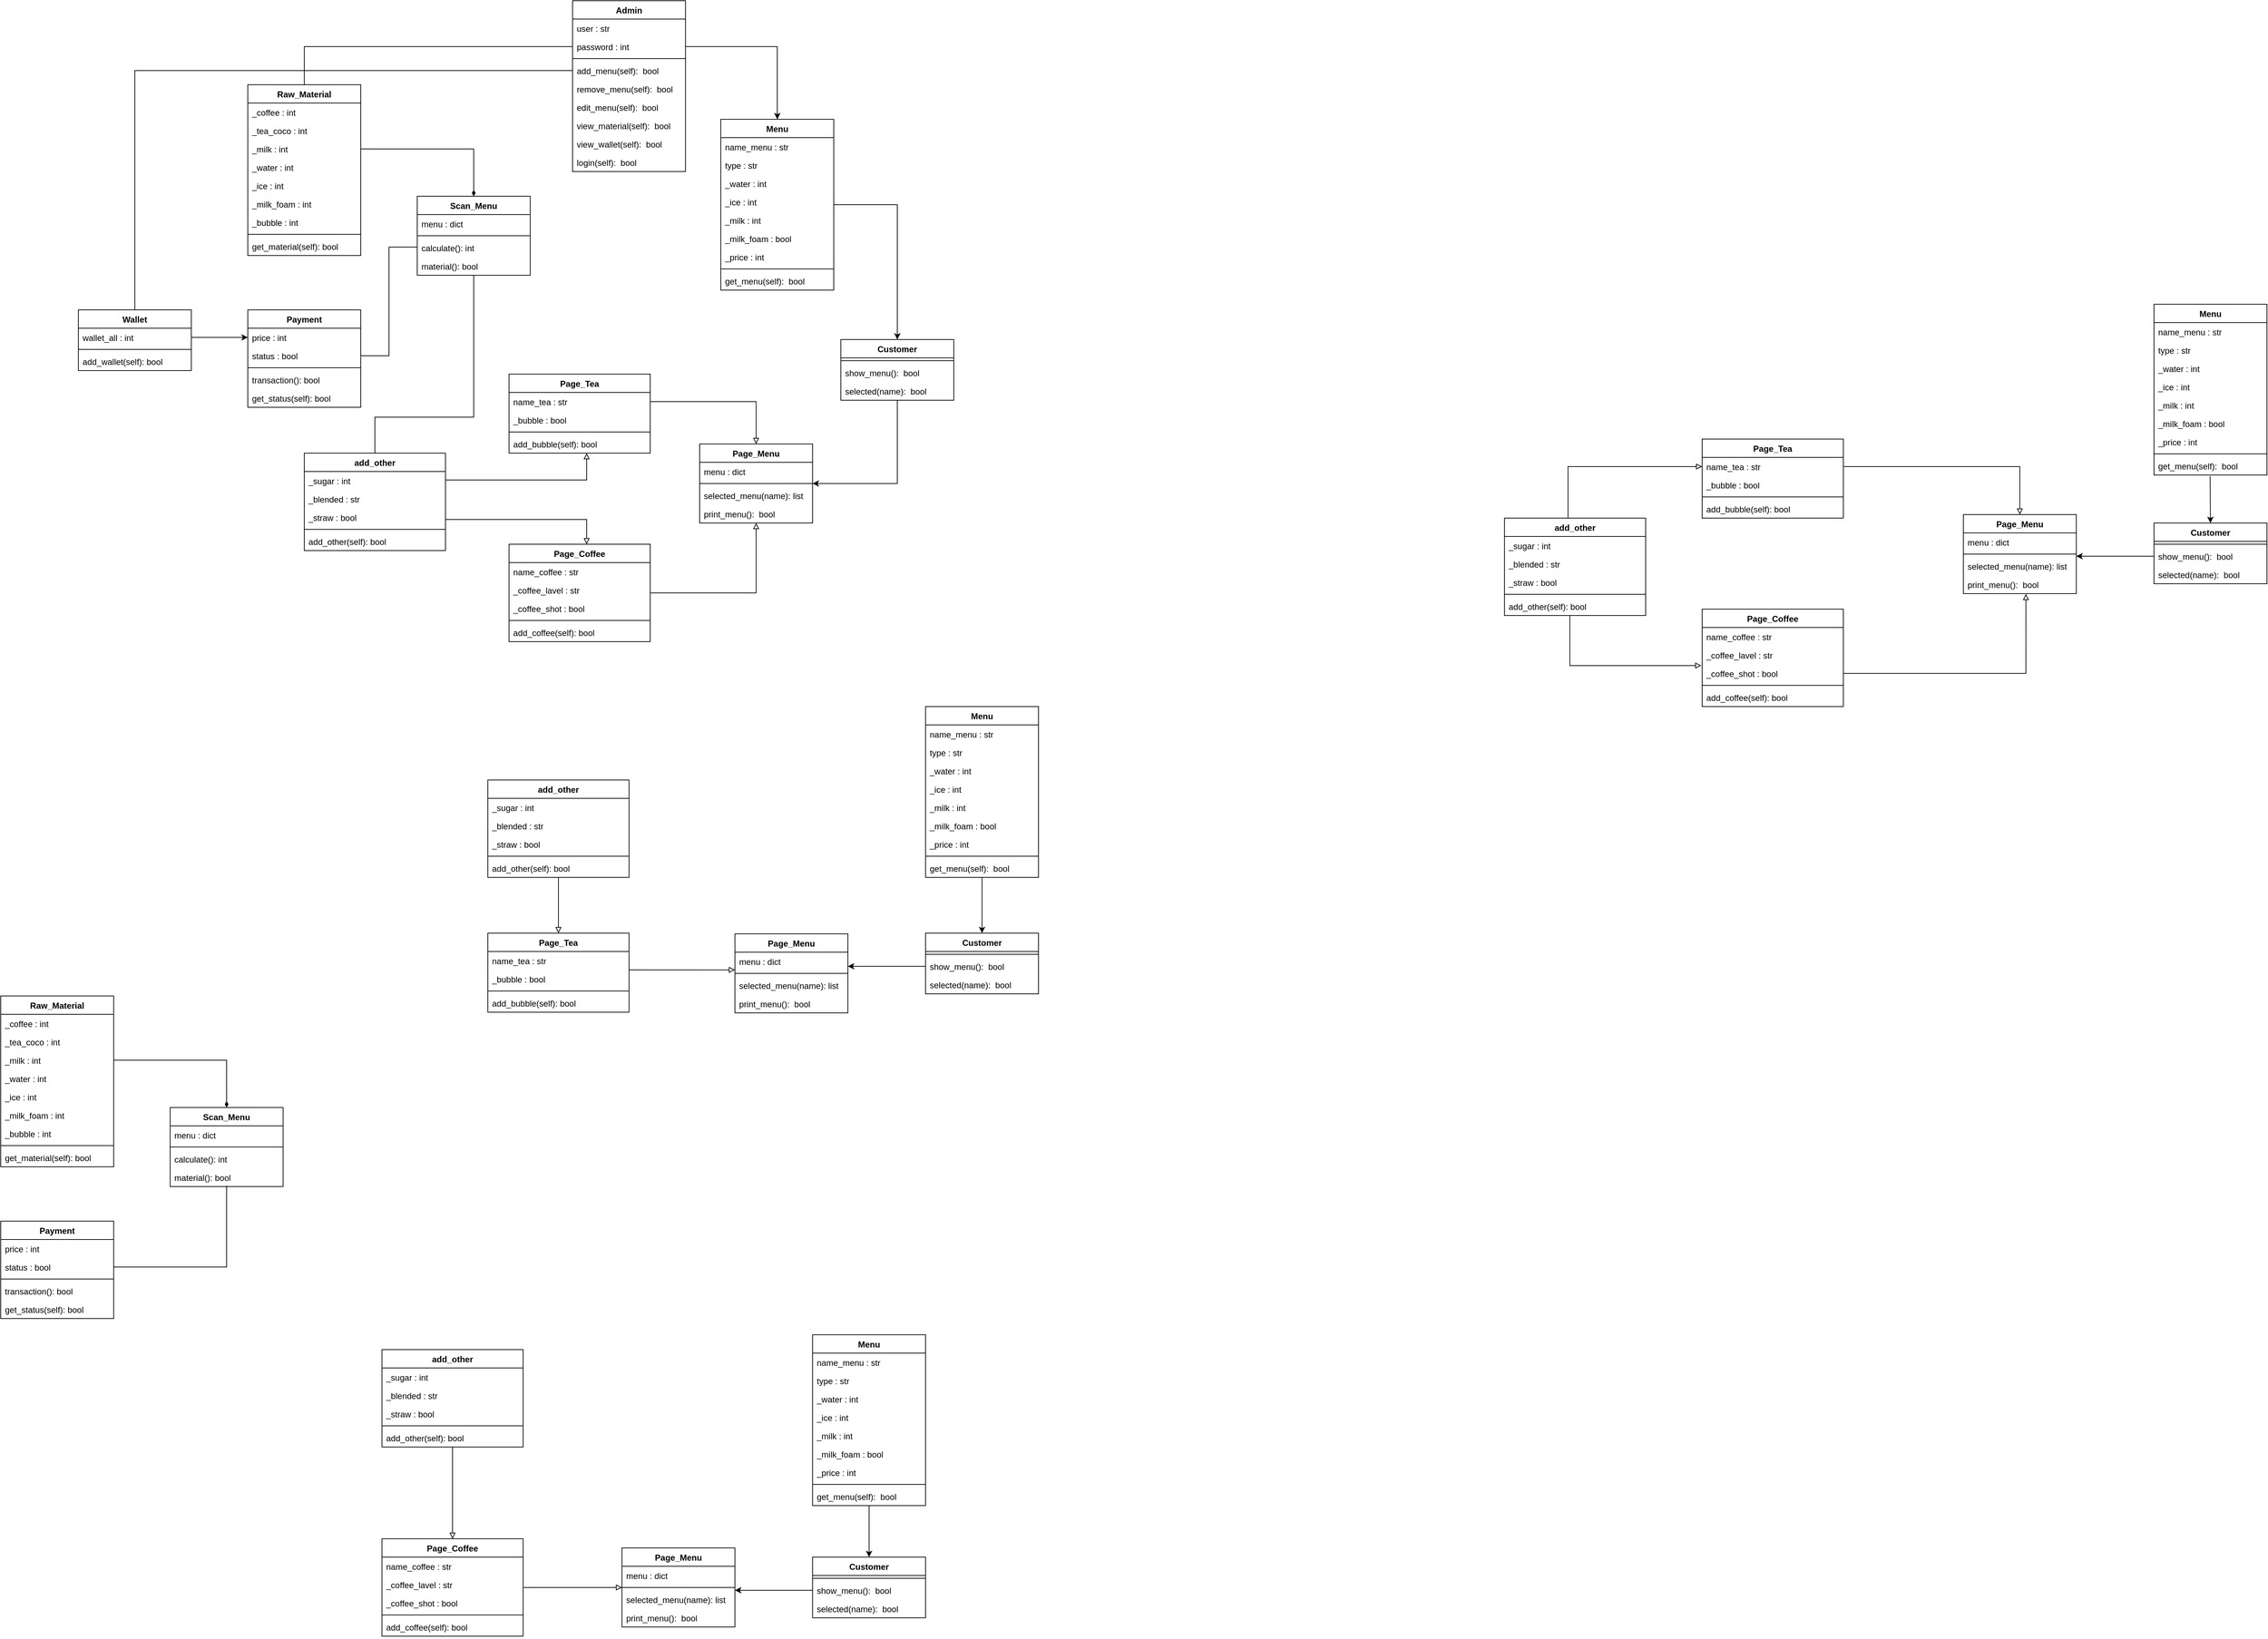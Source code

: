 <mxfile version="18.0.3" type="google"><diagram id="C5RBs43oDa-KdzZeNtuy" name="Page-1"><mxGraphModel grid="1" page="1" gridSize="10" guides="1" tooltips="1" connect="1" arrows="1" fold="1" pageScale="1" pageWidth="2336" pageHeight="1654" math="0" shadow="0"><root><mxCell id="WIyWlLk6GJQsqaUBKTNV-0"/><mxCell id="WIyWlLk6GJQsqaUBKTNV-1" parent="WIyWlLk6GJQsqaUBKTNV-0"/><mxCell id="Yzlwn6tt6Lm1kh9cEzHH-0" value="Page_Menu" style="swimlane;fontStyle=1;align=center;verticalAlign=top;childLayout=stackLayout;horizontal=1;startSize=26;horizontalStack=0;resizeParent=1;resizeParentMax=0;resizeLast=0;collapsible=1;marginBottom=0;" vertex="1" parent="WIyWlLk6GJQsqaUBKTNV-1"><mxGeometry x="1480" y="898" width="160" height="112" as="geometry"/></mxCell><mxCell id="Yzlwn6tt6Lm1kh9cEzHH-1" value="menu : dict" style="text;strokeColor=none;fillColor=none;align=left;verticalAlign=top;spacingLeft=4;spacingRight=4;overflow=hidden;rotatable=0;points=[[0,0.5],[1,0.5]];portConstraint=eastwest;" vertex="1" parent="Yzlwn6tt6Lm1kh9cEzHH-0"><mxGeometry y="26" width="160" height="26" as="geometry"/></mxCell><mxCell id="Yzlwn6tt6Lm1kh9cEzHH-2" value="" style="line;strokeWidth=1;fillColor=none;align=left;verticalAlign=middle;spacingTop=-1;spacingLeft=3;spacingRight=3;rotatable=0;labelPosition=right;points=[];portConstraint=eastwest;" vertex="1" parent="Yzlwn6tt6Lm1kh9cEzHH-0"><mxGeometry y="52" width="160" height="8" as="geometry"/></mxCell><mxCell id="Yzlwn6tt6Lm1kh9cEzHH-3" value="selected_menu(name): list" style="text;strokeColor=none;fillColor=none;align=left;verticalAlign=top;spacingLeft=4;spacingRight=4;overflow=hidden;rotatable=0;points=[[0,0.5],[1,0.5]];portConstraint=eastwest;" vertex="1" parent="Yzlwn6tt6Lm1kh9cEzHH-0"><mxGeometry y="60" width="160" height="26" as="geometry"/></mxCell><mxCell id="iaFvre5UwuZyGDO5EAz_-1" value="print_menu():  bool" style="text;strokeColor=none;fillColor=none;align=left;verticalAlign=top;spacingLeft=4;spacingRight=4;overflow=hidden;rotatable=0;points=[[0,0.5],[1,0.5]];portConstraint=eastwest;" vertex="1" parent="Yzlwn6tt6Lm1kh9cEzHH-0"><mxGeometry y="86" width="160" height="26" as="geometry"/></mxCell><mxCell id="N-TITFTPQ5BgpdwD-NLq-63" style="edgeStyle=orthogonalEdgeStyle;rounded=0;orthogonalLoop=1;jettySize=auto;html=1;endArrow=block;endFill=0;" edge="1" parent="WIyWlLk6GJQsqaUBKTNV-1" source="Yzlwn6tt6Lm1kh9cEzHH-4" target="Yzlwn6tt6Lm1kh9cEzHH-0"><mxGeometry relative="1" as="geometry"><mxPoint x="1640" y="880" as="targetPoint"/></mxGeometry></mxCell><mxCell id="Yzlwn6tt6Lm1kh9cEzHH-4" value="Page_Coffee " style="swimlane;fontStyle=1;align=center;verticalAlign=top;childLayout=stackLayout;horizontal=1;startSize=26;horizontalStack=0;resizeParent=1;resizeParentMax=0;resizeLast=0;collapsible=1;marginBottom=0;" vertex="1" parent="WIyWlLk6GJQsqaUBKTNV-1"><mxGeometry x="1210" y="1040" width="200" height="138" as="geometry"/></mxCell><mxCell id="Yzlwn6tt6Lm1kh9cEzHH-5" value="name_coffee : str" style="text;strokeColor=none;fillColor=none;align=left;verticalAlign=top;spacingLeft=4;spacingRight=4;overflow=hidden;rotatable=0;points=[[0,0.5],[1,0.5]];portConstraint=eastwest;" vertex="1" parent="Yzlwn6tt6Lm1kh9cEzHH-4"><mxGeometry y="26" width="200" height="26" as="geometry"/></mxCell><mxCell id="Yzlwn6tt6Lm1kh9cEzHH-17" value="_coffee_lavel : str" style="text;strokeColor=none;fillColor=none;align=left;verticalAlign=top;spacingLeft=4;spacingRight=4;overflow=hidden;rotatable=0;points=[[0,0.5],[1,0.5]];portConstraint=eastwest;" vertex="1" parent="Yzlwn6tt6Lm1kh9cEzHH-4"><mxGeometry y="52" width="200" height="26" as="geometry"/></mxCell><mxCell id="Yzlwn6tt6Lm1kh9cEzHH-42" value="_coffee_shot : bool" style="text;strokeColor=none;fillColor=none;align=left;verticalAlign=top;spacingLeft=4;spacingRight=4;overflow=hidden;rotatable=0;points=[[0,0.5],[1,0.5]];portConstraint=eastwest;" vertex="1" parent="Yzlwn6tt6Lm1kh9cEzHH-4"><mxGeometry y="78" width="200" height="26" as="geometry"/></mxCell><mxCell id="Yzlwn6tt6Lm1kh9cEzHH-6" value="" style="line;strokeWidth=1;fillColor=none;align=left;verticalAlign=middle;spacingTop=-1;spacingLeft=3;spacingRight=3;rotatable=0;labelPosition=right;points=[];portConstraint=eastwest;" vertex="1" parent="Yzlwn6tt6Lm1kh9cEzHH-4"><mxGeometry y="104" width="200" height="8" as="geometry"/></mxCell><mxCell id="Yzlwn6tt6Lm1kh9cEzHH-7" value="add_coffee(self): bool" style="text;strokeColor=none;fillColor=none;align=left;verticalAlign=top;spacingLeft=4;spacingRight=4;overflow=hidden;rotatable=0;points=[[0,0.5],[1,0.5]];portConstraint=eastwest;" vertex="1" parent="Yzlwn6tt6Lm1kh9cEzHH-4"><mxGeometry y="112" width="200" height="26" as="geometry"/></mxCell><mxCell id="Yzlwn6tt6Lm1kh9cEzHH-25" value="Page_Tea" style="swimlane;fontStyle=1;align=center;verticalAlign=top;childLayout=stackLayout;horizontal=1;startSize=26;horizontalStack=0;resizeParent=1;resizeParentMax=0;resizeLast=0;collapsible=1;marginBottom=0;" vertex="1" parent="WIyWlLk6GJQsqaUBKTNV-1"><mxGeometry x="1210" y="799" width="200" height="112" as="geometry"/></mxCell><mxCell id="Yzlwn6tt6Lm1kh9cEzHH-26" value="name_tea : str" style="text;strokeColor=none;fillColor=none;align=left;verticalAlign=top;spacingLeft=4;spacingRight=4;overflow=hidden;rotatable=0;points=[[0,0.5],[1,0.5]];portConstraint=eastwest;" vertex="1" parent="Yzlwn6tt6Lm1kh9cEzHH-25"><mxGeometry y="26" width="200" height="26" as="geometry"/></mxCell><mxCell id="Yzlwn6tt6Lm1kh9cEzHH-27" value="_bubble : bool" style="text;strokeColor=none;fillColor=none;align=left;verticalAlign=top;spacingLeft=4;spacingRight=4;overflow=hidden;rotatable=0;points=[[0,0.5],[1,0.5]];portConstraint=eastwest;" vertex="1" parent="Yzlwn6tt6Lm1kh9cEzHH-25"><mxGeometry y="52" width="200" height="26" as="geometry"/></mxCell><mxCell id="Yzlwn6tt6Lm1kh9cEzHH-33" value="" style="line;strokeWidth=1;fillColor=none;align=left;verticalAlign=middle;spacingTop=-1;spacingLeft=3;spacingRight=3;rotatable=0;labelPosition=right;points=[];portConstraint=eastwest;" vertex="1" parent="Yzlwn6tt6Lm1kh9cEzHH-25"><mxGeometry y="78" width="200" height="8" as="geometry"/></mxCell><mxCell id="Yzlwn6tt6Lm1kh9cEzHH-34" value="add_bubble(self): bool" style="text;strokeColor=none;fillColor=none;align=left;verticalAlign=top;spacingLeft=4;spacingRight=4;overflow=hidden;rotatable=0;points=[[0,0.5],[1,0.5]];portConstraint=eastwest;" vertex="1" parent="Yzlwn6tt6Lm1kh9cEzHH-25"><mxGeometry y="86" width="200" height="26" as="geometry"/></mxCell><mxCell id="Yzlwn6tt6Lm1kh9cEzHH-55" value="Scan_Menu" style="swimlane;fontStyle=1;align=center;verticalAlign=top;childLayout=stackLayout;horizontal=1;startSize=26;horizontalStack=0;resizeParent=1;resizeParentMax=0;resizeLast=0;collapsible=1;marginBottom=0;" vertex="1" parent="WIyWlLk6GJQsqaUBKTNV-1"><mxGeometry x="1080" y="547" width="160" height="112" as="geometry"/></mxCell><mxCell id="Yzlwn6tt6Lm1kh9cEzHH-56" value="menu : dict" style="text;strokeColor=none;fillColor=none;align=left;verticalAlign=top;spacingLeft=4;spacingRight=4;overflow=hidden;rotatable=0;points=[[0,0.5],[1,0.5]];portConstraint=eastwest;" vertex="1" parent="Yzlwn6tt6Lm1kh9cEzHH-55"><mxGeometry y="26" width="160" height="26" as="geometry"/></mxCell><mxCell id="Yzlwn6tt6Lm1kh9cEzHH-57" value="" style="line;strokeWidth=1;fillColor=none;align=left;verticalAlign=middle;spacingTop=-1;spacingLeft=3;spacingRight=3;rotatable=0;labelPosition=right;points=[];portConstraint=eastwest;" vertex="1" parent="Yzlwn6tt6Lm1kh9cEzHH-55"><mxGeometry y="52" width="160" height="8" as="geometry"/></mxCell><mxCell id="Yzlwn6tt6Lm1kh9cEzHH-58" value="calculate(): int" style="text;strokeColor=none;fillColor=none;align=left;verticalAlign=top;spacingLeft=4;spacingRight=4;overflow=hidden;rotatable=0;points=[[0,0.5],[1,0.5]];portConstraint=eastwest;" vertex="1" parent="Yzlwn6tt6Lm1kh9cEzHH-55"><mxGeometry y="60" width="160" height="26" as="geometry"/></mxCell><mxCell id="N-TITFTPQ5BgpdwD-NLq-22" value="material(): bool" style="text;strokeColor=none;fillColor=none;align=left;verticalAlign=top;spacingLeft=4;spacingRight=4;overflow=hidden;rotatable=0;points=[[0,0.5],[1,0.5]];portConstraint=eastwest;" vertex="1" parent="Yzlwn6tt6Lm1kh9cEzHH-55"><mxGeometry y="86" width="160" height="26" as="geometry"/></mxCell><mxCell id="N-TITFTPQ5BgpdwD-NLq-72" style="edgeStyle=orthogonalEdgeStyle;rounded=0;orthogonalLoop=1;jettySize=auto;html=1;startArrow=none;startFill=0;endArrow=none;endFill=0;" edge="1" parent="WIyWlLk6GJQsqaUBKTNV-1" source="Yzlwn6tt6Lm1kh9cEzHH-59" target="N-TITFTPQ5BgpdwD-NLq-52"><mxGeometry relative="1" as="geometry"/></mxCell><mxCell id="Yzlwn6tt6Lm1kh9cEzHH-59" value="Raw_Material" style="swimlane;fontStyle=1;align=center;verticalAlign=top;childLayout=stackLayout;horizontal=1;startSize=26;horizontalStack=0;resizeParent=1;resizeParentMax=0;resizeLast=0;collapsible=1;marginBottom=0;" vertex="1" parent="WIyWlLk6GJQsqaUBKTNV-1"><mxGeometry x="840" y="389" width="160" height="242" as="geometry"/></mxCell><mxCell id="Yzlwn6tt6Lm1kh9cEzHH-60" value="_coffee : int" style="text;strokeColor=none;fillColor=none;align=left;verticalAlign=top;spacingLeft=4;spacingRight=4;overflow=hidden;rotatable=0;points=[[0,0.5],[1,0.5]];portConstraint=eastwest;" vertex="1" parent="Yzlwn6tt6Lm1kh9cEzHH-59"><mxGeometry y="26" width="160" height="26" as="geometry"/></mxCell><mxCell id="N-TITFTPQ5BgpdwD-NLq-23" value="_tea_coco : int" style="text;strokeColor=none;fillColor=none;align=left;verticalAlign=top;spacingLeft=4;spacingRight=4;overflow=hidden;rotatable=0;points=[[0,0.5],[1,0.5]];portConstraint=eastwest;" vertex="1" parent="Yzlwn6tt6Lm1kh9cEzHH-59"><mxGeometry y="52" width="160" height="26" as="geometry"/></mxCell><mxCell id="N-TITFTPQ5BgpdwD-NLq-53" value="_milk : int" style="text;strokeColor=none;fillColor=none;align=left;verticalAlign=top;spacingLeft=4;spacingRight=4;overflow=hidden;rotatable=0;points=[[0,0.5],[1,0.5]];portConstraint=eastwest;" vertex="1" parent="Yzlwn6tt6Lm1kh9cEzHH-59"><mxGeometry y="78" width="160" height="26" as="geometry"/></mxCell><mxCell id="N-TITFTPQ5BgpdwD-NLq-24" value="_water : int" style="text;strokeColor=none;fillColor=none;align=left;verticalAlign=top;spacingLeft=4;spacingRight=4;overflow=hidden;rotatable=0;points=[[0,0.5],[1,0.5]];portConstraint=eastwest;" vertex="1" parent="Yzlwn6tt6Lm1kh9cEzHH-59"><mxGeometry y="104" width="160" height="26" as="geometry"/></mxCell><mxCell id="N-TITFTPQ5BgpdwD-NLq-25" value="_ice : int" style="text;strokeColor=none;fillColor=none;align=left;verticalAlign=top;spacingLeft=4;spacingRight=4;overflow=hidden;rotatable=0;points=[[0,0.5],[1,0.5]];portConstraint=eastwest;" vertex="1" parent="Yzlwn6tt6Lm1kh9cEzHH-59"><mxGeometry y="130" width="160" height="26" as="geometry"/></mxCell><mxCell id="N-TITFTPQ5BgpdwD-NLq-26" value="_milk_foam : int" style="text;strokeColor=none;fillColor=none;align=left;verticalAlign=top;spacingLeft=4;spacingRight=4;overflow=hidden;rotatable=0;points=[[0,0.5],[1,0.5]];portConstraint=eastwest;" vertex="1" parent="Yzlwn6tt6Lm1kh9cEzHH-59"><mxGeometry y="156" width="160" height="26" as="geometry"/></mxCell><mxCell id="N-TITFTPQ5BgpdwD-NLq-27" value="_bubble : int" style="text;strokeColor=none;fillColor=none;align=left;verticalAlign=top;spacingLeft=4;spacingRight=4;overflow=hidden;rotatable=0;points=[[0,0.5],[1,0.5]];portConstraint=eastwest;" vertex="1" parent="Yzlwn6tt6Lm1kh9cEzHH-59"><mxGeometry y="182" width="160" height="26" as="geometry"/></mxCell><mxCell id="Yzlwn6tt6Lm1kh9cEzHH-61" value="" style="line;strokeWidth=1;fillColor=none;align=left;verticalAlign=middle;spacingTop=-1;spacingLeft=3;spacingRight=3;rotatable=0;labelPosition=right;points=[];portConstraint=eastwest;" vertex="1" parent="Yzlwn6tt6Lm1kh9cEzHH-59"><mxGeometry y="208" width="160" height="8" as="geometry"/></mxCell><mxCell id="Yzlwn6tt6Lm1kh9cEzHH-62" value="get_material(self): bool" style="text;strokeColor=none;fillColor=none;align=left;verticalAlign=top;spacingLeft=4;spacingRight=4;overflow=hidden;rotatable=0;points=[[0,0.5],[1,0.5]];portConstraint=eastwest;" vertex="1" parent="Yzlwn6tt6Lm1kh9cEzHH-59"><mxGeometry y="216" width="160" height="26" as="geometry"/></mxCell><mxCell id="N-TITFTPQ5BgpdwD-NLq-74" style="edgeStyle=orthogonalEdgeStyle;rounded=0;orthogonalLoop=1;jettySize=auto;html=1;startArrow=none;startFill=0;endArrow=none;endFill=0;" edge="1" parent="WIyWlLk6GJQsqaUBKTNV-1" source="Yzlwn6tt6Lm1kh9cEzHH-63" target="N-TITFTPQ5BgpdwD-NLq-45"><mxGeometry relative="1" as="geometry"/></mxCell><mxCell id="Yzlwn6tt6Lm1kh9cEzHH-63" value="Wallet" style="swimlane;fontStyle=1;align=center;verticalAlign=top;childLayout=stackLayout;horizontal=1;startSize=26;horizontalStack=0;resizeParent=1;resizeParentMax=0;resizeLast=0;collapsible=1;marginBottom=0;" vertex="1" parent="WIyWlLk6GJQsqaUBKTNV-1"><mxGeometry x="600" y="708" width="160" height="86" as="geometry"/></mxCell><mxCell id="Yzlwn6tt6Lm1kh9cEzHH-64" value="wallet_all : int" style="text;strokeColor=none;fillColor=none;align=left;verticalAlign=top;spacingLeft=4;spacingRight=4;overflow=hidden;rotatable=0;points=[[0,0.5],[1,0.5]];portConstraint=eastwest;" vertex="1" parent="Yzlwn6tt6Lm1kh9cEzHH-63"><mxGeometry y="26" width="160" height="26" as="geometry"/></mxCell><mxCell id="Yzlwn6tt6Lm1kh9cEzHH-65" value="" style="line;strokeWidth=1;fillColor=none;align=left;verticalAlign=middle;spacingTop=-1;spacingLeft=3;spacingRight=3;rotatable=0;labelPosition=right;points=[];portConstraint=eastwest;" vertex="1" parent="Yzlwn6tt6Lm1kh9cEzHH-63"><mxGeometry y="52" width="160" height="8" as="geometry"/></mxCell><mxCell id="Yzlwn6tt6Lm1kh9cEzHH-66" value="add_wallet(self): bool" style="text;strokeColor=none;fillColor=none;align=left;verticalAlign=top;spacingLeft=4;spacingRight=4;overflow=hidden;rotatable=0;points=[[0,0.5],[1,0.5]];portConstraint=eastwest;" vertex="1" parent="Yzlwn6tt6Lm1kh9cEzHH-63"><mxGeometry y="60" width="160" height="26" as="geometry"/></mxCell><mxCell id="N-TITFTPQ5BgpdwD-NLq-61" style="edgeStyle=orthogonalEdgeStyle;rounded=0;orthogonalLoop=1;jettySize=auto;html=1;endArrow=block;endFill=0;" edge="1" parent="WIyWlLk6GJQsqaUBKTNV-1" source="Yzlwn6tt6Lm1kh9cEzHH-76" target="Yzlwn6tt6Lm1kh9cEzHH-25"><mxGeometry relative="1" as="geometry"><Array as="points"><mxPoint x="1320" y="949"/></Array></mxGeometry></mxCell><mxCell id="Yzlwn6tt6Lm1kh9cEzHH-76" value="add_other" style="swimlane;fontStyle=1;align=center;verticalAlign=top;childLayout=stackLayout;horizontal=1;startSize=26;horizontalStack=0;resizeParent=1;resizeParentMax=0;resizeLast=0;collapsible=1;marginBottom=0;" vertex="1" parent="WIyWlLk6GJQsqaUBKTNV-1"><mxGeometry x="920" y="911" width="200" height="138" as="geometry"/></mxCell><mxCell id="Yzlwn6tt6Lm1kh9cEzHH-88" value="_sugar : int" style="text;strokeColor=none;fillColor=none;align=left;verticalAlign=top;spacingLeft=4;spacingRight=4;overflow=hidden;rotatable=0;points=[[0,0.5],[1,0.5]];portConstraint=eastwest;" vertex="1" parent="Yzlwn6tt6Lm1kh9cEzHH-76"><mxGeometry y="26" width="200" height="26" as="geometry"/></mxCell><mxCell id="Yzlwn6tt6Lm1kh9cEzHH-84" value="_blended : str" style="text;strokeColor=none;fillColor=none;align=left;verticalAlign=top;spacingLeft=4;spacingRight=4;overflow=hidden;rotatable=0;points=[[0,0.5],[1,0.5]];portConstraint=eastwest;" vertex="1" parent="Yzlwn6tt6Lm1kh9cEzHH-76"><mxGeometry y="52" width="200" height="26" as="geometry"/></mxCell><mxCell id="Yzlwn6tt6Lm1kh9cEzHH-80" value="_straw : bool" style="text;strokeColor=none;fillColor=none;align=left;verticalAlign=top;spacingLeft=4;spacingRight=4;overflow=hidden;rotatable=0;points=[[0,0.5],[1,0.5]];portConstraint=eastwest;" vertex="1" parent="Yzlwn6tt6Lm1kh9cEzHH-76"><mxGeometry y="78" width="200" height="26" as="geometry"/></mxCell><mxCell id="Yzlwn6tt6Lm1kh9cEzHH-78" value="" style="line;strokeWidth=1;fillColor=none;align=left;verticalAlign=middle;spacingTop=-1;spacingLeft=3;spacingRight=3;rotatable=0;labelPosition=right;points=[];portConstraint=eastwest;" vertex="1" parent="Yzlwn6tt6Lm1kh9cEzHH-76"><mxGeometry y="104" width="200" height="8" as="geometry"/></mxCell><mxCell id="Yzlwn6tt6Lm1kh9cEzHH-81" value="add_other(self): bool" style="text;strokeColor=none;fillColor=none;align=left;verticalAlign=top;spacingLeft=4;spacingRight=4;overflow=hidden;rotatable=0;points=[[0,0.5],[1,0.5]];portConstraint=eastwest;" vertex="1" parent="Yzlwn6tt6Lm1kh9cEzHH-76"><mxGeometry y="112" width="200" height="26" as="geometry"/></mxCell><mxCell id="550jaj2ETo8HidSB1KoZ-0" value="Menu" style="swimlane;fontStyle=1;align=center;verticalAlign=top;childLayout=stackLayout;horizontal=1;startSize=26;horizontalStack=0;resizeParent=1;resizeParentMax=0;resizeLast=0;collapsible=1;marginBottom=0;" vertex="1" parent="WIyWlLk6GJQsqaUBKTNV-1"><mxGeometry x="1510" y="438" width="160" height="242" as="geometry"/></mxCell><mxCell id="550jaj2ETo8HidSB1KoZ-1" value="name_menu : str" style="text;strokeColor=none;fillColor=none;align=left;verticalAlign=top;spacingLeft=4;spacingRight=4;overflow=hidden;rotatable=0;points=[[0,0.5],[1,0.5]];portConstraint=eastwest;" vertex="1" parent="550jaj2ETo8HidSB1KoZ-0"><mxGeometry y="26" width="160" height="26" as="geometry"/></mxCell><mxCell id="N-TITFTPQ5BgpdwD-NLq-8" value="type : str" style="text;strokeColor=none;fillColor=none;align=left;verticalAlign=top;spacingLeft=4;spacingRight=4;overflow=hidden;rotatable=0;points=[[0,0.5],[1,0.5]];portConstraint=eastwest;" vertex="1" parent="550jaj2ETo8HidSB1KoZ-0"><mxGeometry y="52" width="160" height="26" as="geometry"/></mxCell><mxCell id="N-TITFTPQ5BgpdwD-NLq-7" value="_water : int" style="text;strokeColor=none;fillColor=none;align=left;verticalAlign=top;spacingLeft=4;spacingRight=4;overflow=hidden;rotatable=0;points=[[0,0.5],[1,0.5]];portConstraint=eastwest;" vertex="1" parent="550jaj2ETo8HidSB1KoZ-0"><mxGeometry y="78" width="160" height="26" as="geometry"/></mxCell><mxCell id="550jaj2ETo8HidSB1KoZ-25" value="_ice : int" style="text;strokeColor=none;fillColor=none;align=left;verticalAlign=top;spacingLeft=4;spacingRight=4;overflow=hidden;rotatable=0;points=[[0,0.5],[1,0.5]];portConstraint=eastwest;" vertex="1" parent="550jaj2ETo8HidSB1KoZ-0"><mxGeometry y="104" width="160" height="26" as="geometry"/></mxCell><mxCell id="550jaj2ETo8HidSB1KoZ-26" value="_milk : int" style="text;strokeColor=none;fillColor=none;align=left;verticalAlign=top;spacingLeft=4;spacingRight=4;overflow=hidden;rotatable=0;points=[[0,0.5],[1,0.5]];portConstraint=eastwest;" vertex="1" parent="550jaj2ETo8HidSB1KoZ-0"><mxGeometry y="130" width="160" height="26" as="geometry"/></mxCell><mxCell id="550jaj2ETo8HidSB1KoZ-27" value="_milk_foam : bool" style="text;strokeColor=none;fillColor=none;align=left;verticalAlign=top;spacingLeft=4;spacingRight=4;overflow=hidden;rotatable=0;points=[[0,0.5],[1,0.5]];portConstraint=eastwest;" vertex="1" parent="550jaj2ETo8HidSB1KoZ-0"><mxGeometry y="156" width="160" height="26" as="geometry"/></mxCell><mxCell id="N-TITFTPQ5BgpdwD-NLq-21" value="_price : int" style="text;strokeColor=none;fillColor=none;align=left;verticalAlign=top;spacingLeft=4;spacingRight=4;overflow=hidden;rotatable=0;points=[[0,0.5],[1,0.5]];portConstraint=eastwest;" vertex="1" parent="550jaj2ETo8HidSB1KoZ-0"><mxGeometry y="182" width="160" height="26" as="geometry"/></mxCell><mxCell id="550jaj2ETo8HidSB1KoZ-2" value="" style="line;strokeWidth=1;fillColor=none;align=left;verticalAlign=middle;spacingTop=-1;spacingLeft=3;spacingRight=3;rotatable=0;labelPosition=right;points=[];portConstraint=eastwest;" vertex="1" parent="550jaj2ETo8HidSB1KoZ-0"><mxGeometry y="208" width="160" height="8" as="geometry"/></mxCell><mxCell id="N-TITFTPQ5BgpdwD-NLq-10" value="get_menu(self):  bool" style="text;strokeColor=none;fillColor=none;align=left;verticalAlign=top;spacingLeft=4;spacingRight=4;overflow=hidden;rotatable=0;points=[[0,0.5],[1,0.5]];portConstraint=eastwest;" vertex="1" parent="550jaj2ETo8HidSB1KoZ-0"><mxGeometry y="216" width="160" height="26" as="geometry"/></mxCell><mxCell id="N-TITFTPQ5BgpdwD-NLq-28" value="Payment" style="swimlane;fontStyle=1;align=center;verticalAlign=top;childLayout=stackLayout;horizontal=1;startSize=26;horizontalStack=0;resizeParent=1;resizeParentMax=0;resizeLast=0;collapsible=1;marginBottom=0;" vertex="1" parent="WIyWlLk6GJQsqaUBKTNV-1"><mxGeometry x="840" y="708" width="160" height="138" as="geometry"/></mxCell><mxCell id="N-TITFTPQ5BgpdwD-NLq-29" value="price : int" style="text;strokeColor=none;fillColor=none;align=left;verticalAlign=top;spacingLeft=4;spacingRight=4;overflow=hidden;rotatable=0;points=[[0,0.5],[1,0.5]];portConstraint=eastwest;" vertex="1" parent="N-TITFTPQ5BgpdwD-NLq-28"><mxGeometry y="26" width="160" height="26" as="geometry"/></mxCell><mxCell id="N-TITFTPQ5BgpdwD-NLq-32" value="status : bool" style="text;strokeColor=none;fillColor=none;align=left;verticalAlign=top;spacingLeft=4;spacingRight=4;overflow=hidden;rotatable=0;points=[[0,0.5],[1,0.5]];portConstraint=eastwest;" vertex="1" parent="N-TITFTPQ5BgpdwD-NLq-28"><mxGeometry y="52" width="160" height="26" as="geometry"/></mxCell><mxCell id="N-TITFTPQ5BgpdwD-NLq-30" value="" style="line;strokeWidth=1;fillColor=none;align=left;verticalAlign=middle;spacingTop=-1;spacingLeft=3;spacingRight=3;rotatable=0;labelPosition=right;points=[];portConstraint=eastwest;" vertex="1" parent="N-TITFTPQ5BgpdwD-NLq-28"><mxGeometry y="78" width="160" height="8" as="geometry"/></mxCell><mxCell id="N-TITFTPQ5BgpdwD-NLq-31" value="transaction(): bool" style="text;strokeColor=none;fillColor=none;align=left;verticalAlign=top;spacingLeft=4;spacingRight=4;overflow=hidden;rotatable=0;points=[[0,0.5],[1,0.5]];portConstraint=eastwest;" vertex="1" parent="N-TITFTPQ5BgpdwD-NLq-28"><mxGeometry y="86" width="160" height="26" as="geometry"/></mxCell><mxCell id="rNwMXUZ_6WIVHsaa15sh-1" value="get_status(self): bool" style="text;strokeColor=none;fillColor=none;align=left;verticalAlign=top;spacingLeft=4;spacingRight=4;overflow=hidden;rotatable=0;points=[[0,0.5],[1,0.5]];portConstraint=eastwest;" vertex="1" parent="N-TITFTPQ5BgpdwD-NLq-28"><mxGeometry y="112" width="160" height="26" as="geometry"/></mxCell><mxCell id="N-TITFTPQ5BgpdwD-NLq-42" value="Admin" style="swimlane;fontStyle=1;align=center;verticalAlign=top;childLayout=stackLayout;horizontal=1;startSize=26;horizontalStack=0;resizeParent=1;resizeParentMax=0;resizeLast=0;collapsible=1;marginBottom=0;" vertex="1" parent="WIyWlLk6GJQsqaUBKTNV-1"><mxGeometry x="1300" y="270" width="160" height="242" as="geometry"/></mxCell><mxCell id="N-TITFTPQ5BgpdwD-NLq-43" value="user : str" style="text;strokeColor=none;fillColor=none;align=left;verticalAlign=top;spacingLeft=4;spacingRight=4;overflow=hidden;rotatable=0;points=[[0,0.5],[1,0.5]];portConstraint=eastwest;" vertex="1" parent="N-TITFTPQ5BgpdwD-NLq-42"><mxGeometry y="26" width="160" height="26" as="geometry"/></mxCell><mxCell id="N-TITFTPQ5BgpdwD-NLq-52" value="password : int" style="text;strokeColor=none;fillColor=none;align=left;verticalAlign=top;spacingLeft=4;spacingRight=4;overflow=hidden;rotatable=0;points=[[0,0.5],[1,0.5]];portConstraint=eastwest;" vertex="1" parent="N-TITFTPQ5BgpdwD-NLq-42"><mxGeometry y="52" width="160" height="26" as="geometry"/></mxCell><mxCell id="N-TITFTPQ5BgpdwD-NLq-44" value="" style="line;strokeWidth=1;fillColor=none;align=left;verticalAlign=middle;spacingTop=-1;spacingLeft=3;spacingRight=3;rotatable=0;labelPosition=right;points=[];portConstraint=eastwest;" vertex="1" parent="N-TITFTPQ5BgpdwD-NLq-42"><mxGeometry y="78" width="160" height="8" as="geometry"/></mxCell><mxCell id="N-TITFTPQ5BgpdwD-NLq-45" value="add_menu(self):  bool" style="text;strokeColor=none;fillColor=none;align=left;verticalAlign=top;spacingLeft=4;spacingRight=4;overflow=hidden;rotatable=0;points=[[0,0.5],[1,0.5]];portConstraint=eastwest;" vertex="1" parent="N-TITFTPQ5BgpdwD-NLq-42"><mxGeometry y="86" width="160" height="26" as="geometry"/></mxCell><mxCell id="N-TITFTPQ5BgpdwD-NLq-46" value="remove_menu(self):  bool" style="text;strokeColor=none;fillColor=none;align=left;verticalAlign=top;spacingLeft=4;spacingRight=4;overflow=hidden;rotatable=0;points=[[0,0.5],[1,0.5]];portConstraint=eastwest;" vertex="1" parent="N-TITFTPQ5BgpdwD-NLq-42"><mxGeometry y="112" width="160" height="26" as="geometry"/></mxCell><mxCell id="N-TITFTPQ5BgpdwD-NLq-47" value="edit_menu(self):  bool" style="text;strokeColor=none;fillColor=none;align=left;verticalAlign=top;spacingLeft=4;spacingRight=4;overflow=hidden;rotatable=0;points=[[0,0.5],[1,0.5]];portConstraint=eastwest;" vertex="1" parent="N-TITFTPQ5BgpdwD-NLq-42"><mxGeometry y="138" width="160" height="26" as="geometry"/></mxCell><mxCell id="N-TITFTPQ5BgpdwD-NLq-48" value="view_material(self):  bool" style="text;strokeColor=none;fillColor=none;align=left;verticalAlign=top;spacingLeft=4;spacingRight=4;overflow=hidden;rotatable=0;points=[[0,0.5],[1,0.5]];portConstraint=eastwest;" vertex="1" parent="N-TITFTPQ5BgpdwD-NLq-42"><mxGeometry y="164" width="160" height="26" as="geometry"/></mxCell><mxCell id="N-TITFTPQ5BgpdwD-NLq-51" value="view_wallet(self):  bool" style="text;strokeColor=none;fillColor=none;align=left;verticalAlign=top;spacingLeft=4;spacingRight=4;overflow=hidden;rotatable=0;points=[[0,0.5],[1,0.5]];portConstraint=eastwest;" vertex="1" parent="N-TITFTPQ5BgpdwD-NLq-42"><mxGeometry y="190" width="160" height="26" as="geometry"/></mxCell><mxCell id="rNwMXUZ_6WIVHsaa15sh-0" value="login(self):  bool" style="text;strokeColor=none;fillColor=none;align=left;verticalAlign=top;spacingLeft=4;spacingRight=4;overflow=hidden;rotatable=0;points=[[0,0.5],[1,0.5]];portConstraint=eastwest;" vertex="1" parent="N-TITFTPQ5BgpdwD-NLq-42"><mxGeometry y="216" width="160" height="26" as="geometry"/></mxCell><mxCell id="N-TITFTPQ5BgpdwD-NLq-58" style="edgeStyle=orthogonalEdgeStyle;rounded=0;orthogonalLoop=1;jettySize=auto;html=1;entryX=0.5;entryY=0;entryDx=0;entryDy=0;endArrow=classic;endFill=1;" edge="1" parent="WIyWlLk6GJQsqaUBKTNV-1" source="N-TITFTPQ5BgpdwD-NLq-52" target="550jaj2ETo8HidSB1KoZ-0"><mxGeometry relative="1" as="geometry"/></mxCell><mxCell id="N-TITFTPQ5BgpdwD-NLq-60" style="edgeStyle=orthogonalEdgeStyle;rounded=0;orthogonalLoop=1;jettySize=auto;html=1;endArrow=block;endFill=0;" edge="1" parent="WIyWlLk6GJQsqaUBKTNV-1" source="Yzlwn6tt6Lm1kh9cEzHH-26" target="Yzlwn6tt6Lm1kh9cEzHH-0"><mxGeometry relative="1" as="geometry"><Array as="points"><mxPoint x="1520" y="838"/><mxPoint x="1520" y="838"/></Array></mxGeometry></mxCell><mxCell id="N-TITFTPQ5BgpdwD-NLq-62" style="edgeStyle=orthogonalEdgeStyle;rounded=0;orthogonalLoop=1;jettySize=auto;html=1;endArrow=block;endFill=0;" edge="1" parent="WIyWlLk6GJQsqaUBKTNV-1" source="Yzlwn6tt6Lm1kh9cEzHH-76" target="Yzlwn6tt6Lm1kh9cEzHH-4"><mxGeometry relative="1" as="geometry"><Array as="points"><mxPoint x="1320" y="1005"/></Array></mxGeometry></mxCell><mxCell id="N-TITFTPQ5BgpdwD-NLq-64" style="edgeStyle=orthogonalEdgeStyle;rounded=0;orthogonalLoop=1;jettySize=auto;html=1;endArrow=none;endFill=0;" edge="1" parent="WIyWlLk6GJQsqaUBKTNV-1" source="Yzlwn6tt6Lm1kh9cEzHH-76" target="Yzlwn6tt6Lm1kh9cEzHH-55"><mxGeometry relative="1" as="geometry"><mxPoint x="1020" y="670" as="targetPoint"/><Array as="points"><mxPoint x="1020" y="860"/><mxPoint x="1160" y="860"/></Array><mxPoint x="1100" y="829" as="sourcePoint"/></mxGeometry></mxCell><mxCell id="N-TITFTPQ5BgpdwD-NLq-65" style="edgeStyle=orthogonalEdgeStyle;rounded=0;orthogonalLoop=1;jettySize=auto;html=1;entryX=0;entryY=0.5;entryDx=0;entryDy=0;endArrow=none;endFill=0;" edge="1" parent="WIyWlLk6GJQsqaUBKTNV-1" source="N-TITFTPQ5BgpdwD-NLq-32" target="N-TITFTPQ5BgpdwD-NLq-22"><mxGeometry relative="1" as="geometry"><Array as="points"><mxPoint x="1040" y="773"/><mxPoint x="1040" y="619"/><mxPoint x="1080" y="619"/></Array></mxGeometry></mxCell><mxCell id="N-TITFTPQ5BgpdwD-NLq-66" style="edgeStyle=orthogonalEdgeStyle;rounded=0;orthogonalLoop=1;jettySize=auto;html=1;entryX=0.5;entryY=0;entryDx=0;entryDy=0;endArrow=diamondThin;endFill=1;" edge="1" parent="WIyWlLk6GJQsqaUBKTNV-1" source="N-TITFTPQ5BgpdwD-NLq-53" target="Yzlwn6tt6Lm1kh9cEzHH-55"><mxGeometry relative="1" as="geometry"/></mxCell><mxCell id="N-TITFTPQ5BgpdwD-NLq-69" style="edgeStyle=orthogonalEdgeStyle;rounded=0;orthogonalLoop=1;jettySize=auto;html=1;entryX=1;entryY=0.5;entryDx=0;entryDy=0;startArrow=classic;startFill=1;endArrow=none;endFill=0;" edge="1" parent="WIyWlLk6GJQsqaUBKTNV-1" source="N-TITFTPQ5BgpdwD-NLq-29" target="Yzlwn6tt6Lm1kh9cEzHH-64"><mxGeometry relative="1" as="geometry"/></mxCell><mxCell id="onfmNSPbfM4IvunhBDUd-0" value="Customer" style="swimlane;fontStyle=1;align=center;verticalAlign=top;childLayout=stackLayout;horizontal=1;startSize=26;horizontalStack=0;resizeParent=1;resizeParentMax=0;resizeLast=0;collapsible=1;marginBottom=0;" vertex="1" parent="WIyWlLk6GJQsqaUBKTNV-1"><mxGeometry x="1680" y="750" width="160" height="86" as="geometry"/></mxCell><mxCell id="onfmNSPbfM4IvunhBDUd-8" value="" style="line;strokeWidth=1;fillColor=none;align=left;verticalAlign=middle;spacingTop=-1;spacingLeft=3;spacingRight=3;rotatable=0;labelPosition=right;points=[];portConstraint=eastwest;" vertex="1" parent="onfmNSPbfM4IvunhBDUd-0"><mxGeometry y="26" width="160" height="8" as="geometry"/></mxCell><mxCell id="onfmNSPbfM4IvunhBDUd-9" value="show_menu():  bool" style="text;strokeColor=none;fillColor=none;align=left;verticalAlign=top;spacingLeft=4;spacingRight=4;overflow=hidden;rotatable=0;points=[[0,0.5],[1,0.5]];portConstraint=eastwest;" vertex="1" parent="onfmNSPbfM4IvunhBDUd-0"><mxGeometry y="34" width="160" height="26" as="geometry"/></mxCell><mxCell id="onfmNSPbfM4IvunhBDUd-10" value="selected(name):  bool" style="text;strokeColor=none;fillColor=none;align=left;verticalAlign=top;spacingLeft=4;spacingRight=4;overflow=hidden;rotatable=0;points=[[0,0.5],[1,0.5]];portConstraint=eastwest;" vertex="1" parent="onfmNSPbfM4IvunhBDUd-0"><mxGeometry y="60" width="160" height="26" as="geometry"/></mxCell><mxCell id="onfmNSPbfM4IvunhBDUd-11" style="edgeStyle=orthogonalEdgeStyle;rounded=0;orthogonalLoop=1;jettySize=auto;html=1;" edge="1" parent="WIyWlLk6GJQsqaUBKTNV-1" source="onfmNSPbfM4IvunhBDUd-0" target="Yzlwn6tt6Lm1kh9cEzHH-0"><mxGeometry relative="1" as="geometry"><mxPoint x="1730" y="807" as="targetPoint"/><Array as="points"><mxPoint x="1760" y="954"/></Array></mxGeometry></mxCell><mxCell id="onfmNSPbfM4IvunhBDUd-13" style="edgeStyle=orthogonalEdgeStyle;rounded=0;orthogonalLoop=1;jettySize=auto;html=1;" edge="1" parent="WIyWlLk6GJQsqaUBKTNV-1" source="550jaj2ETo8HidSB1KoZ-0" target="onfmNSPbfM4IvunhBDUd-0"><mxGeometry relative="1" as="geometry"><mxPoint x="1850" y="750" as="targetPoint"/></mxGeometry></mxCell><mxCell id="8YL5iFV6dssmmu6huZj0-0" value="Page_Menu" style="swimlane;fontStyle=1;align=center;verticalAlign=top;childLayout=stackLayout;horizontal=1;startSize=26;horizontalStack=0;resizeParent=1;resizeParentMax=0;resizeLast=0;collapsible=1;marginBottom=0;" vertex="1" parent="WIyWlLk6GJQsqaUBKTNV-1"><mxGeometry x="3270" y="998" width="160" height="112" as="geometry"/></mxCell><mxCell id="8YL5iFV6dssmmu6huZj0-1" value="menu : dict" style="text;strokeColor=none;fillColor=none;align=left;verticalAlign=top;spacingLeft=4;spacingRight=4;overflow=hidden;rotatable=0;points=[[0,0.5],[1,0.5]];portConstraint=eastwest;" vertex="1" parent="8YL5iFV6dssmmu6huZj0-0"><mxGeometry y="26" width="160" height="26" as="geometry"/></mxCell><mxCell id="8YL5iFV6dssmmu6huZj0-2" value="" style="line;strokeWidth=1;fillColor=none;align=left;verticalAlign=middle;spacingTop=-1;spacingLeft=3;spacingRight=3;rotatable=0;labelPosition=right;points=[];portConstraint=eastwest;" vertex="1" parent="8YL5iFV6dssmmu6huZj0-0"><mxGeometry y="52" width="160" height="8" as="geometry"/></mxCell><mxCell id="8YL5iFV6dssmmu6huZj0-3" value="selected_menu(name): list" style="text;strokeColor=none;fillColor=none;align=left;verticalAlign=top;spacingLeft=4;spacingRight=4;overflow=hidden;rotatable=0;points=[[0,0.5],[1,0.5]];portConstraint=eastwest;" vertex="1" parent="8YL5iFV6dssmmu6huZj0-0"><mxGeometry y="60" width="160" height="26" as="geometry"/></mxCell><mxCell id="8YL5iFV6dssmmu6huZj0-4" value="print_menu():  bool" style="text;strokeColor=none;fillColor=none;align=left;verticalAlign=top;spacingLeft=4;spacingRight=4;overflow=hidden;rotatable=0;points=[[0,0.5],[1,0.5]];portConstraint=eastwest;" vertex="1" parent="8YL5iFV6dssmmu6huZj0-0"><mxGeometry y="86" width="160" height="26" as="geometry"/></mxCell><mxCell id="8YL5iFV6dssmmu6huZj0-5" style="edgeStyle=orthogonalEdgeStyle;rounded=0;orthogonalLoop=1;jettySize=auto;html=1;endArrow=block;endFill=0;entryX=0.554;entryY=1.019;entryDx=0;entryDy=0;entryPerimeter=0;exitX=1;exitY=0.5;exitDx=0;exitDy=0;" edge="1" parent="WIyWlLk6GJQsqaUBKTNV-1" source="8YL5iFV6dssmmu6huZj0-9" target="8YL5iFV6dssmmu6huZj0-4"><mxGeometry relative="1" as="geometry"><mxPoint x="3330" y="972" as="targetPoint"/></mxGeometry></mxCell><mxCell id="8YL5iFV6dssmmu6huZj0-6" value="Page_Coffee " style="swimlane;fontStyle=1;align=center;verticalAlign=top;childLayout=stackLayout;horizontal=1;startSize=26;horizontalStack=0;resizeParent=1;resizeParentMax=0;resizeLast=0;collapsible=1;marginBottom=0;" vertex="1" parent="WIyWlLk6GJQsqaUBKTNV-1"><mxGeometry x="2900" y="1132" width="200" height="138" as="geometry"/></mxCell><mxCell id="8YL5iFV6dssmmu6huZj0-7" value="name_coffee : str" style="text;strokeColor=none;fillColor=none;align=left;verticalAlign=top;spacingLeft=4;spacingRight=4;overflow=hidden;rotatable=0;points=[[0,0.5],[1,0.5]];portConstraint=eastwest;" vertex="1" parent="8YL5iFV6dssmmu6huZj0-6"><mxGeometry y="26" width="200" height="26" as="geometry"/></mxCell><mxCell id="8YL5iFV6dssmmu6huZj0-8" value="_coffee_lavel : str" style="text;strokeColor=none;fillColor=none;align=left;verticalAlign=top;spacingLeft=4;spacingRight=4;overflow=hidden;rotatable=0;points=[[0,0.5],[1,0.5]];portConstraint=eastwest;" vertex="1" parent="8YL5iFV6dssmmu6huZj0-6"><mxGeometry y="52" width="200" height="26" as="geometry"/></mxCell><mxCell id="8YL5iFV6dssmmu6huZj0-9" value="_coffee_shot : bool" style="text;strokeColor=none;fillColor=none;align=left;verticalAlign=top;spacingLeft=4;spacingRight=4;overflow=hidden;rotatable=0;points=[[0,0.5],[1,0.5]];portConstraint=eastwest;" vertex="1" parent="8YL5iFV6dssmmu6huZj0-6"><mxGeometry y="78" width="200" height="26" as="geometry"/></mxCell><mxCell id="8YL5iFV6dssmmu6huZj0-10" value="" style="line;strokeWidth=1;fillColor=none;align=left;verticalAlign=middle;spacingTop=-1;spacingLeft=3;spacingRight=3;rotatable=0;labelPosition=right;points=[];portConstraint=eastwest;" vertex="1" parent="8YL5iFV6dssmmu6huZj0-6"><mxGeometry y="104" width="200" height="8" as="geometry"/></mxCell><mxCell id="8YL5iFV6dssmmu6huZj0-11" value="add_coffee(self): bool" style="text;strokeColor=none;fillColor=none;align=left;verticalAlign=top;spacingLeft=4;spacingRight=4;overflow=hidden;rotatable=0;points=[[0,0.5],[1,0.5]];portConstraint=eastwest;" vertex="1" parent="8YL5iFV6dssmmu6huZj0-6"><mxGeometry y="112" width="200" height="26" as="geometry"/></mxCell><mxCell id="8YL5iFV6dssmmu6huZj0-12" value="Page_Tea" style="swimlane;fontStyle=1;align=center;verticalAlign=top;childLayout=stackLayout;horizontal=1;startSize=26;horizontalStack=0;resizeParent=1;resizeParentMax=0;resizeLast=0;collapsible=1;marginBottom=0;" vertex="1" parent="WIyWlLk6GJQsqaUBKTNV-1"><mxGeometry x="2900" y="891" width="200" height="112" as="geometry"/></mxCell><mxCell id="8YL5iFV6dssmmu6huZj0-13" value="name_tea : str" style="text;strokeColor=none;fillColor=none;align=left;verticalAlign=top;spacingLeft=4;spacingRight=4;overflow=hidden;rotatable=0;points=[[0,0.5],[1,0.5]];portConstraint=eastwest;" vertex="1" parent="8YL5iFV6dssmmu6huZj0-12"><mxGeometry y="26" width="200" height="26" as="geometry"/></mxCell><mxCell id="8YL5iFV6dssmmu6huZj0-14" value="_bubble : bool" style="text;strokeColor=none;fillColor=none;align=left;verticalAlign=top;spacingLeft=4;spacingRight=4;overflow=hidden;rotatable=0;points=[[0,0.5],[1,0.5]];portConstraint=eastwest;" vertex="1" parent="8YL5iFV6dssmmu6huZj0-12"><mxGeometry y="52" width="200" height="26" as="geometry"/></mxCell><mxCell id="8YL5iFV6dssmmu6huZj0-15" value="" style="line;strokeWidth=1;fillColor=none;align=left;verticalAlign=middle;spacingTop=-1;spacingLeft=3;spacingRight=3;rotatable=0;labelPosition=right;points=[];portConstraint=eastwest;" vertex="1" parent="8YL5iFV6dssmmu6huZj0-12"><mxGeometry y="78" width="200" height="8" as="geometry"/></mxCell><mxCell id="8YL5iFV6dssmmu6huZj0-16" value="add_bubble(self): bool" style="text;strokeColor=none;fillColor=none;align=left;verticalAlign=top;spacingLeft=4;spacingRight=4;overflow=hidden;rotatable=0;points=[[0,0.5],[1,0.5]];portConstraint=eastwest;" vertex="1" parent="8YL5iFV6dssmmu6huZj0-12"><mxGeometry y="86" width="200" height="26" as="geometry"/></mxCell><mxCell id="8YL5iFV6dssmmu6huZj0-17" style="edgeStyle=orthogonalEdgeStyle;rounded=0;orthogonalLoop=1;jettySize=auto;html=1;endArrow=block;endFill=0;" edge="1" parent="WIyWlLk6GJQsqaUBKTNV-1" source="8YL5iFV6dssmmu6huZj0-18" target="8YL5iFV6dssmmu6huZj0-13"><mxGeometry relative="1" as="geometry"><Array as="points"><mxPoint x="2710" y="930"/></Array></mxGeometry></mxCell><mxCell id="8YL5iFV6dssmmu6huZj0-18" value="add_other" style="swimlane;fontStyle=1;align=center;verticalAlign=top;childLayout=stackLayout;horizontal=1;startSize=26;horizontalStack=0;resizeParent=1;resizeParentMax=0;resizeLast=0;collapsible=1;marginBottom=0;" vertex="1" parent="WIyWlLk6GJQsqaUBKTNV-1"><mxGeometry x="2620" y="1003" width="200" height="138" as="geometry"/></mxCell><mxCell id="8YL5iFV6dssmmu6huZj0-19" value="_sugar : int" style="text;strokeColor=none;fillColor=none;align=left;verticalAlign=top;spacingLeft=4;spacingRight=4;overflow=hidden;rotatable=0;points=[[0,0.5],[1,0.5]];portConstraint=eastwest;" vertex="1" parent="8YL5iFV6dssmmu6huZj0-18"><mxGeometry y="26" width="200" height="26" as="geometry"/></mxCell><mxCell id="8YL5iFV6dssmmu6huZj0-20" value="_blended : str" style="text;strokeColor=none;fillColor=none;align=left;verticalAlign=top;spacingLeft=4;spacingRight=4;overflow=hidden;rotatable=0;points=[[0,0.5],[1,0.5]];portConstraint=eastwest;" vertex="1" parent="8YL5iFV6dssmmu6huZj0-18"><mxGeometry y="52" width="200" height="26" as="geometry"/></mxCell><mxCell id="8YL5iFV6dssmmu6huZj0-21" value="_straw : bool" style="text;strokeColor=none;fillColor=none;align=left;verticalAlign=top;spacingLeft=4;spacingRight=4;overflow=hidden;rotatable=0;points=[[0,0.5],[1,0.5]];portConstraint=eastwest;" vertex="1" parent="8YL5iFV6dssmmu6huZj0-18"><mxGeometry y="78" width="200" height="26" as="geometry"/></mxCell><mxCell id="8YL5iFV6dssmmu6huZj0-22" value="" style="line;strokeWidth=1;fillColor=none;align=left;verticalAlign=middle;spacingTop=-1;spacingLeft=3;spacingRight=3;rotatable=0;labelPosition=right;points=[];portConstraint=eastwest;" vertex="1" parent="8YL5iFV6dssmmu6huZj0-18"><mxGeometry y="104" width="200" height="8" as="geometry"/></mxCell><mxCell id="8YL5iFV6dssmmu6huZj0-23" value="add_other(self): bool" style="text;strokeColor=none;fillColor=none;align=left;verticalAlign=top;spacingLeft=4;spacingRight=4;overflow=hidden;rotatable=0;points=[[0,0.5],[1,0.5]];portConstraint=eastwest;" vertex="1" parent="8YL5iFV6dssmmu6huZj0-18"><mxGeometry y="112" width="200" height="26" as="geometry"/></mxCell><mxCell id="8YL5iFV6dssmmu6huZj0-24" value="Menu" style="swimlane;fontStyle=1;align=center;verticalAlign=top;childLayout=stackLayout;horizontal=1;startSize=26;horizontalStack=0;resizeParent=1;resizeParentMax=0;resizeLast=0;collapsible=1;marginBottom=0;" vertex="1" parent="WIyWlLk6GJQsqaUBKTNV-1"><mxGeometry x="3540" y="700" width="160" height="242" as="geometry"/></mxCell><mxCell id="8YL5iFV6dssmmu6huZj0-25" value="name_menu : str" style="text;strokeColor=none;fillColor=none;align=left;verticalAlign=top;spacingLeft=4;spacingRight=4;overflow=hidden;rotatable=0;points=[[0,0.5],[1,0.5]];portConstraint=eastwest;" vertex="1" parent="8YL5iFV6dssmmu6huZj0-24"><mxGeometry y="26" width="160" height="26" as="geometry"/></mxCell><mxCell id="8YL5iFV6dssmmu6huZj0-26" value="type : str" style="text;strokeColor=none;fillColor=none;align=left;verticalAlign=top;spacingLeft=4;spacingRight=4;overflow=hidden;rotatable=0;points=[[0,0.5],[1,0.5]];portConstraint=eastwest;" vertex="1" parent="8YL5iFV6dssmmu6huZj0-24"><mxGeometry y="52" width="160" height="26" as="geometry"/></mxCell><mxCell id="8YL5iFV6dssmmu6huZj0-27" value="_water : int" style="text;strokeColor=none;fillColor=none;align=left;verticalAlign=top;spacingLeft=4;spacingRight=4;overflow=hidden;rotatable=0;points=[[0,0.5],[1,0.5]];portConstraint=eastwest;" vertex="1" parent="8YL5iFV6dssmmu6huZj0-24"><mxGeometry y="78" width="160" height="26" as="geometry"/></mxCell><mxCell id="8YL5iFV6dssmmu6huZj0-28" value="_ice : int" style="text;strokeColor=none;fillColor=none;align=left;verticalAlign=top;spacingLeft=4;spacingRight=4;overflow=hidden;rotatable=0;points=[[0,0.5],[1,0.5]];portConstraint=eastwest;" vertex="1" parent="8YL5iFV6dssmmu6huZj0-24"><mxGeometry y="104" width="160" height="26" as="geometry"/></mxCell><mxCell id="8YL5iFV6dssmmu6huZj0-29" value="_milk : int" style="text;strokeColor=none;fillColor=none;align=left;verticalAlign=top;spacingLeft=4;spacingRight=4;overflow=hidden;rotatable=0;points=[[0,0.5],[1,0.5]];portConstraint=eastwest;" vertex="1" parent="8YL5iFV6dssmmu6huZj0-24"><mxGeometry y="130" width="160" height="26" as="geometry"/></mxCell><mxCell id="8YL5iFV6dssmmu6huZj0-30" value="_milk_foam : bool" style="text;strokeColor=none;fillColor=none;align=left;verticalAlign=top;spacingLeft=4;spacingRight=4;overflow=hidden;rotatable=0;points=[[0,0.5],[1,0.5]];portConstraint=eastwest;" vertex="1" parent="8YL5iFV6dssmmu6huZj0-24"><mxGeometry y="156" width="160" height="26" as="geometry"/></mxCell><mxCell id="8YL5iFV6dssmmu6huZj0-31" value="_price : int" style="text;strokeColor=none;fillColor=none;align=left;verticalAlign=top;spacingLeft=4;spacingRight=4;overflow=hidden;rotatable=0;points=[[0,0.5],[1,0.5]];portConstraint=eastwest;" vertex="1" parent="8YL5iFV6dssmmu6huZj0-24"><mxGeometry y="182" width="160" height="26" as="geometry"/></mxCell><mxCell id="8YL5iFV6dssmmu6huZj0-32" value="" style="line;strokeWidth=1;fillColor=none;align=left;verticalAlign=middle;spacingTop=-1;spacingLeft=3;spacingRight=3;rotatable=0;labelPosition=right;points=[];portConstraint=eastwest;" vertex="1" parent="8YL5iFV6dssmmu6huZj0-24"><mxGeometry y="208" width="160" height="8" as="geometry"/></mxCell><mxCell id="8YL5iFV6dssmmu6huZj0-33" value="get_menu(self):  bool" style="text;strokeColor=none;fillColor=none;align=left;verticalAlign=top;spacingLeft=4;spacingRight=4;overflow=hidden;rotatable=0;points=[[0,0.5],[1,0.5]];portConstraint=eastwest;" vertex="1" parent="8YL5iFV6dssmmu6huZj0-24"><mxGeometry y="216" width="160" height="26" as="geometry"/></mxCell><mxCell id="8YL5iFV6dssmmu6huZj0-34" style="edgeStyle=orthogonalEdgeStyle;rounded=0;orthogonalLoop=1;jettySize=auto;html=1;endArrow=block;endFill=0;" edge="1" parent="WIyWlLk6GJQsqaUBKTNV-1" source="8YL5iFV6dssmmu6huZj0-13" target="8YL5iFV6dssmmu6huZj0-0"><mxGeometry relative="1" as="geometry"><Array as="points"><mxPoint x="3210" y="930"/><mxPoint x="3210" y="930"/></Array></mxGeometry></mxCell><mxCell id="8YL5iFV6dssmmu6huZj0-35" style="edgeStyle=orthogonalEdgeStyle;rounded=0;orthogonalLoop=1;jettySize=auto;html=1;entryX=-0.006;entryY=0.071;entryDx=0;entryDy=0;entryPerimeter=0;endArrow=block;endFill=0;exitX=0.463;exitY=1.025;exitDx=0;exitDy=0;exitPerimeter=0;" edge="1" parent="WIyWlLk6GJQsqaUBKTNV-1" source="8YL5iFV6dssmmu6huZj0-23" target="8YL5iFV6dssmmu6huZj0-9"><mxGeometry relative="1" as="geometry"><Array as="points"><mxPoint x="2713" y="1212"/><mxPoint x="2880" y="1212"/></Array></mxGeometry></mxCell><mxCell id="8YL5iFV6dssmmu6huZj0-36" value="Customer" style="swimlane;fontStyle=1;align=center;verticalAlign=top;childLayout=stackLayout;horizontal=1;startSize=26;horizontalStack=0;resizeParent=1;resizeParentMax=0;resizeLast=0;collapsible=1;marginBottom=0;" vertex="1" parent="WIyWlLk6GJQsqaUBKTNV-1"><mxGeometry x="3540" y="1010" width="160" height="86" as="geometry"/></mxCell><mxCell id="8YL5iFV6dssmmu6huZj0-37" value="" style="line;strokeWidth=1;fillColor=none;align=left;verticalAlign=middle;spacingTop=-1;spacingLeft=3;spacingRight=3;rotatable=0;labelPosition=right;points=[];portConstraint=eastwest;" vertex="1" parent="8YL5iFV6dssmmu6huZj0-36"><mxGeometry y="26" width="160" height="8" as="geometry"/></mxCell><mxCell id="8YL5iFV6dssmmu6huZj0-38" value="show_menu():  bool" style="text;strokeColor=none;fillColor=none;align=left;verticalAlign=top;spacingLeft=4;spacingRight=4;overflow=hidden;rotatable=0;points=[[0,0.5],[1,0.5]];portConstraint=eastwest;" vertex="1" parent="8YL5iFV6dssmmu6huZj0-36"><mxGeometry y="34" width="160" height="26" as="geometry"/></mxCell><mxCell id="8YL5iFV6dssmmu6huZj0-39" value="selected(name):  bool" style="text;strokeColor=none;fillColor=none;align=left;verticalAlign=top;spacingLeft=4;spacingRight=4;overflow=hidden;rotatable=0;points=[[0,0.5],[1,0.5]];portConstraint=eastwest;" vertex="1" parent="8YL5iFV6dssmmu6huZj0-36"><mxGeometry y="60" width="160" height="26" as="geometry"/></mxCell><mxCell id="8YL5iFV6dssmmu6huZj0-40" style="edgeStyle=orthogonalEdgeStyle;rounded=0;orthogonalLoop=1;jettySize=auto;html=1;" edge="1" parent="WIyWlLk6GJQsqaUBKTNV-1" source="8YL5iFV6dssmmu6huZj0-38"><mxGeometry relative="1" as="geometry"><mxPoint x="3430" y="1057" as="targetPoint"/></mxGeometry></mxCell><mxCell id="8YL5iFV6dssmmu6huZj0-42" value="" style="endArrow=classic;html=1;rounded=0;exitX=0.497;exitY=1.063;exitDx=0;exitDy=0;exitPerimeter=0;entryX=0.5;entryY=0;entryDx=0;entryDy=0;" edge="1" parent="WIyWlLk6GJQsqaUBKTNV-1" source="8YL5iFV6dssmmu6huZj0-33" target="8YL5iFV6dssmmu6huZj0-36"><mxGeometry width="50" height="50" relative="1" as="geometry"><mxPoint x="3610" y="1020" as="sourcePoint"/><mxPoint x="3660" y="970" as="targetPoint"/></mxGeometry></mxCell><mxCell id="wM9kXZTcRr6vFE1W-WOQ-0" value="Page_Menu" style="swimlane;fontStyle=1;align=center;verticalAlign=top;childLayout=stackLayout;horizontal=1;startSize=26;horizontalStack=0;resizeParent=1;resizeParentMax=0;resizeLast=0;collapsible=1;marginBottom=0;" vertex="1" parent="WIyWlLk6GJQsqaUBKTNV-1"><mxGeometry x="1370" y="2462" width="160" height="112" as="geometry"/></mxCell><mxCell id="wM9kXZTcRr6vFE1W-WOQ-1" value="menu : dict" style="text;strokeColor=none;fillColor=none;align=left;verticalAlign=top;spacingLeft=4;spacingRight=4;overflow=hidden;rotatable=0;points=[[0,0.5],[1,0.5]];portConstraint=eastwest;" vertex="1" parent="wM9kXZTcRr6vFE1W-WOQ-0"><mxGeometry y="26" width="160" height="26" as="geometry"/></mxCell><mxCell id="wM9kXZTcRr6vFE1W-WOQ-2" value="" style="line;strokeWidth=1;fillColor=none;align=left;verticalAlign=middle;spacingTop=-1;spacingLeft=3;spacingRight=3;rotatable=0;labelPosition=right;points=[];portConstraint=eastwest;" vertex="1" parent="wM9kXZTcRr6vFE1W-WOQ-0"><mxGeometry y="52" width="160" height="8" as="geometry"/></mxCell><mxCell id="wM9kXZTcRr6vFE1W-WOQ-3" value="selected_menu(name): list" style="text;strokeColor=none;fillColor=none;align=left;verticalAlign=top;spacingLeft=4;spacingRight=4;overflow=hidden;rotatable=0;points=[[0,0.5],[1,0.5]];portConstraint=eastwest;" vertex="1" parent="wM9kXZTcRr6vFE1W-WOQ-0"><mxGeometry y="60" width="160" height="26" as="geometry"/></mxCell><mxCell id="wM9kXZTcRr6vFE1W-WOQ-4" value="print_menu():  bool" style="text;strokeColor=none;fillColor=none;align=left;verticalAlign=top;spacingLeft=4;spacingRight=4;overflow=hidden;rotatable=0;points=[[0,0.5],[1,0.5]];portConstraint=eastwest;" vertex="1" parent="wM9kXZTcRr6vFE1W-WOQ-0"><mxGeometry y="86" width="160" height="26" as="geometry"/></mxCell><mxCell id="wM9kXZTcRr6vFE1W-WOQ-6" value="Page_Coffee " style="swimlane;fontStyle=1;align=center;verticalAlign=top;childLayout=stackLayout;horizontal=1;startSize=26;horizontalStack=0;resizeParent=1;resizeParentMax=0;resizeLast=0;collapsible=1;marginBottom=0;" vertex="1" parent="WIyWlLk6GJQsqaUBKTNV-1"><mxGeometry x="1030" y="2449" width="200" height="138" as="geometry"/></mxCell><mxCell id="wM9kXZTcRr6vFE1W-WOQ-7" value="name_coffee : str" style="text;strokeColor=none;fillColor=none;align=left;verticalAlign=top;spacingLeft=4;spacingRight=4;overflow=hidden;rotatable=0;points=[[0,0.5],[1,0.5]];portConstraint=eastwest;" vertex="1" parent="wM9kXZTcRr6vFE1W-WOQ-6"><mxGeometry y="26" width="200" height="26" as="geometry"/></mxCell><mxCell id="wM9kXZTcRr6vFE1W-WOQ-8" value="_coffee_lavel : str" style="text;strokeColor=none;fillColor=none;align=left;verticalAlign=top;spacingLeft=4;spacingRight=4;overflow=hidden;rotatable=0;points=[[0,0.5],[1,0.5]];portConstraint=eastwest;" vertex="1" parent="wM9kXZTcRr6vFE1W-WOQ-6"><mxGeometry y="52" width="200" height="26" as="geometry"/></mxCell><mxCell id="wM9kXZTcRr6vFE1W-WOQ-9" value="_coffee_shot : bool" style="text;strokeColor=none;fillColor=none;align=left;verticalAlign=top;spacingLeft=4;spacingRight=4;overflow=hidden;rotatable=0;points=[[0,0.5],[1,0.5]];portConstraint=eastwest;" vertex="1" parent="wM9kXZTcRr6vFE1W-WOQ-6"><mxGeometry y="78" width="200" height="26" as="geometry"/></mxCell><mxCell id="wM9kXZTcRr6vFE1W-WOQ-10" value="" style="line;strokeWidth=1;fillColor=none;align=left;verticalAlign=middle;spacingTop=-1;spacingLeft=3;spacingRight=3;rotatable=0;labelPosition=right;points=[];portConstraint=eastwest;" vertex="1" parent="wM9kXZTcRr6vFE1W-WOQ-6"><mxGeometry y="104" width="200" height="8" as="geometry"/></mxCell><mxCell id="wM9kXZTcRr6vFE1W-WOQ-11" value="add_coffee(self): bool" style="text;strokeColor=none;fillColor=none;align=left;verticalAlign=top;spacingLeft=4;spacingRight=4;overflow=hidden;rotatable=0;points=[[0,0.5],[1,0.5]];portConstraint=eastwest;" vertex="1" parent="wM9kXZTcRr6vFE1W-WOQ-6"><mxGeometry y="112" width="200" height="26" as="geometry"/></mxCell><mxCell id="wM9kXZTcRr6vFE1W-WOQ-12" value="add_other" style="swimlane;fontStyle=1;align=center;verticalAlign=top;childLayout=stackLayout;horizontal=1;startSize=26;horizontalStack=0;resizeParent=1;resizeParentMax=0;resizeLast=0;collapsible=1;marginBottom=0;" vertex="1" parent="WIyWlLk6GJQsqaUBKTNV-1"><mxGeometry x="1030" y="2181" width="200" height="138" as="geometry"/></mxCell><mxCell id="wM9kXZTcRr6vFE1W-WOQ-13" value="_sugar : int" style="text;strokeColor=none;fillColor=none;align=left;verticalAlign=top;spacingLeft=4;spacingRight=4;overflow=hidden;rotatable=0;points=[[0,0.5],[1,0.5]];portConstraint=eastwest;" vertex="1" parent="wM9kXZTcRr6vFE1W-WOQ-12"><mxGeometry y="26" width="200" height="26" as="geometry"/></mxCell><mxCell id="wM9kXZTcRr6vFE1W-WOQ-14" value="_blended : str" style="text;strokeColor=none;fillColor=none;align=left;verticalAlign=top;spacingLeft=4;spacingRight=4;overflow=hidden;rotatable=0;points=[[0,0.5],[1,0.5]];portConstraint=eastwest;" vertex="1" parent="wM9kXZTcRr6vFE1W-WOQ-12"><mxGeometry y="52" width="200" height="26" as="geometry"/></mxCell><mxCell id="wM9kXZTcRr6vFE1W-WOQ-15" value="_straw : bool" style="text;strokeColor=none;fillColor=none;align=left;verticalAlign=top;spacingLeft=4;spacingRight=4;overflow=hidden;rotatable=0;points=[[0,0.5],[1,0.5]];portConstraint=eastwest;" vertex="1" parent="wM9kXZTcRr6vFE1W-WOQ-12"><mxGeometry y="78" width="200" height="26" as="geometry"/></mxCell><mxCell id="wM9kXZTcRr6vFE1W-WOQ-16" value="" style="line;strokeWidth=1;fillColor=none;align=left;verticalAlign=middle;spacingTop=-1;spacingLeft=3;spacingRight=3;rotatable=0;labelPosition=right;points=[];portConstraint=eastwest;" vertex="1" parent="wM9kXZTcRr6vFE1W-WOQ-12"><mxGeometry y="104" width="200" height="8" as="geometry"/></mxCell><mxCell id="wM9kXZTcRr6vFE1W-WOQ-17" value="add_other(self): bool" style="text;strokeColor=none;fillColor=none;align=left;verticalAlign=top;spacingLeft=4;spacingRight=4;overflow=hidden;rotatable=0;points=[[0,0.5],[1,0.5]];portConstraint=eastwest;" vertex="1" parent="wM9kXZTcRr6vFE1W-WOQ-12"><mxGeometry y="112" width="200" height="26" as="geometry"/></mxCell><mxCell id="wM9kXZTcRr6vFE1W-WOQ-18" value="Menu" style="swimlane;fontStyle=1;align=center;verticalAlign=top;childLayout=stackLayout;horizontal=1;startSize=26;horizontalStack=0;resizeParent=1;resizeParentMax=0;resizeLast=0;collapsible=1;marginBottom=0;" vertex="1" parent="WIyWlLk6GJQsqaUBKTNV-1"><mxGeometry x="1640" y="2160" width="160" height="242" as="geometry"/></mxCell><mxCell id="wM9kXZTcRr6vFE1W-WOQ-19" value="name_menu : str" style="text;strokeColor=none;fillColor=none;align=left;verticalAlign=top;spacingLeft=4;spacingRight=4;overflow=hidden;rotatable=0;points=[[0,0.5],[1,0.5]];portConstraint=eastwest;" vertex="1" parent="wM9kXZTcRr6vFE1W-WOQ-18"><mxGeometry y="26" width="160" height="26" as="geometry"/></mxCell><mxCell id="wM9kXZTcRr6vFE1W-WOQ-20" value="type : str" style="text;strokeColor=none;fillColor=none;align=left;verticalAlign=top;spacingLeft=4;spacingRight=4;overflow=hidden;rotatable=0;points=[[0,0.5],[1,0.5]];portConstraint=eastwest;" vertex="1" parent="wM9kXZTcRr6vFE1W-WOQ-18"><mxGeometry y="52" width="160" height="26" as="geometry"/></mxCell><mxCell id="wM9kXZTcRr6vFE1W-WOQ-21" value="_water : int" style="text;strokeColor=none;fillColor=none;align=left;verticalAlign=top;spacingLeft=4;spacingRight=4;overflow=hidden;rotatable=0;points=[[0,0.5],[1,0.5]];portConstraint=eastwest;" vertex="1" parent="wM9kXZTcRr6vFE1W-WOQ-18"><mxGeometry y="78" width="160" height="26" as="geometry"/></mxCell><mxCell id="wM9kXZTcRr6vFE1W-WOQ-22" value="_ice : int" style="text;strokeColor=none;fillColor=none;align=left;verticalAlign=top;spacingLeft=4;spacingRight=4;overflow=hidden;rotatable=0;points=[[0,0.5],[1,0.5]];portConstraint=eastwest;" vertex="1" parent="wM9kXZTcRr6vFE1W-WOQ-18"><mxGeometry y="104" width="160" height="26" as="geometry"/></mxCell><mxCell id="wM9kXZTcRr6vFE1W-WOQ-23" value="_milk : int" style="text;strokeColor=none;fillColor=none;align=left;verticalAlign=top;spacingLeft=4;spacingRight=4;overflow=hidden;rotatable=0;points=[[0,0.5],[1,0.5]];portConstraint=eastwest;" vertex="1" parent="wM9kXZTcRr6vFE1W-WOQ-18"><mxGeometry y="130" width="160" height="26" as="geometry"/></mxCell><mxCell id="wM9kXZTcRr6vFE1W-WOQ-24" value="_milk_foam : bool" style="text;strokeColor=none;fillColor=none;align=left;verticalAlign=top;spacingLeft=4;spacingRight=4;overflow=hidden;rotatable=0;points=[[0,0.5],[1,0.5]];portConstraint=eastwest;" vertex="1" parent="wM9kXZTcRr6vFE1W-WOQ-18"><mxGeometry y="156" width="160" height="26" as="geometry"/></mxCell><mxCell id="wM9kXZTcRr6vFE1W-WOQ-25" value="_price : int" style="text;strokeColor=none;fillColor=none;align=left;verticalAlign=top;spacingLeft=4;spacingRight=4;overflow=hidden;rotatable=0;points=[[0,0.5],[1,0.5]];portConstraint=eastwest;" vertex="1" parent="wM9kXZTcRr6vFE1W-WOQ-18"><mxGeometry y="182" width="160" height="26" as="geometry"/></mxCell><mxCell id="wM9kXZTcRr6vFE1W-WOQ-26" value="" style="line;strokeWidth=1;fillColor=none;align=left;verticalAlign=middle;spacingTop=-1;spacingLeft=3;spacingRight=3;rotatable=0;labelPosition=right;points=[];portConstraint=eastwest;" vertex="1" parent="wM9kXZTcRr6vFE1W-WOQ-18"><mxGeometry y="208" width="160" height="8" as="geometry"/></mxCell><mxCell id="wM9kXZTcRr6vFE1W-WOQ-27" value="get_menu(self):  bool" style="text;strokeColor=none;fillColor=none;align=left;verticalAlign=top;spacingLeft=4;spacingRight=4;overflow=hidden;rotatable=0;points=[[0,0.5],[1,0.5]];portConstraint=eastwest;" vertex="1" parent="wM9kXZTcRr6vFE1W-WOQ-18"><mxGeometry y="216" width="160" height="26" as="geometry"/></mxCell><mxCell id="wM9kXZTcRr6vFE1W-WOQ-29" value="Customer" style="swimlane;fontStyle=1;align=center;verticalAlign=top;childLayout=stackLayout;horizontal=1;startSize=26;horizontalStack=0;resizeParent=1;resizeParentMax=0;resizeLast=0;collapsible=1;marginBottom=0;" vertex="1" parent="WIyWlLk6GJQsqaUBKTNV-1"><mxGeometry x="1640" y="2475" width="160" height="86" as="geometry"/></mxCell><mxCell id="wM9kXZTcRr6vFE1W-WOQ-30" value="" style="line;strokeWidth=1;fillColor=none;align=left;verticalAlign=middle;spacingTop=-1;spacingLeft=3;spacingRight=3;rotatable=0;labelPosition=right;points=[];portConstraint=eastwest;" vertex="1" parent="wM9kXZTcRr6vFE1W-WOQ-29"><mxGeometry y="26" width="160" height="8" as="geometry"/></mxCell><mxCell id="wM9kXZTcRr6vFE1W-WOQ-31" value="show_menu():  bool" style="text;strokeColor=none;fillColor=none;align=left;verticalAlign=top;spacingLeft=4;spacingRight=4;overflow=hidden;rotatable=0;points=[[0,0.5],[1,0.5]];portConstraint=eastwest;" vertex="1" parent="wM9kXZTcRr6vFE1W-WOQ-29"><mxGeometry y="34" width="160" height="26" as="geometry"/></mxCell><mxCell id="wM9kXZTcRr6vFE1W-WOQ-32" value="selected(name):  bool" style="text;strokeColor=none;fillColor=none;align=left;verticalAlign=top;spacingLeft=4;spacingRight=4;overflow=hidden;rotatable=0;points=[[0,0.5],[1,0.5]];portConstraint=eastwest;" vertex="1" parent="wM9kXZTcRr6vFE1W-WOQ-29"><mxGeometry y="60" width="160" height="26" as="geometry"/></mxCell><mxCell id="wM9kXZTcRr6vFE1W-WOQ-33" style="edgeStyle=orthogonalEdgeStyle;rounded=0;orthogonalLoop=1;jettySize=auto;html=1;" edge="1" parent="WIyWlLk6GJQsqaUBKTNV-1" source="wM9kXZTcRr6vFE1W-WOQ-31"><mxGeometry relative="1" as="geometry"><mxPoint x="1530" y="2522" as="targetPoint"/></mxGeometry></mxCell><mxCell id="wM9kXZTcRr6vFE1W-WOQ-35" value="" style="endArrow=block;html=1;rounded=0;entryX=0.5;entryY=0;entryDx=0;entryDy=0;endFill=0;" edge="1" parent="WIyWlLk6GJQsqaUBKTNV-1" source="wM9kXZTcRr6vFE1W-WOQ-17" target="wM9kXZTcRr6vFE1W-WOQ-6"><mxGeometry width="50" height="50" relative="1" as="geometry"><mxPoint x="1280" y="2431" as="sourcePoint"/><mxPoint x="1330" y="2381" as="targetPoint"/></mxGeometry></mxCell><mxCell id="wM9kXZTcRr6vFE1W-WOQ-36" value="" style="endArrow=block;html=1;rounded=0;endFill=0;" edge="1" parent="WIyWlLk6GJQsqaUBKTNV-1" source="wM9kXZTcRr6vFE1W-WOQ-6" target="wM9kXZTcRr6vFE1W-WOQ-0"><mxGeometry width="50" height="50" relative="1" as="geometry"><mxPoint x="1280.0" y="2520.0" as="sourcePoint"/><mxPoint x="1280.0" y="2644" as="targetPoint"/></mxGeometry></mxCell><mxCell id="wM9kXZTcRr6vFE1W-WOQ-40" value="" style="endArrow=classic;html=1;rounded=0;entryX=0.5;entryY=0;entryDx=0;entryDy=0;" edge="1" parent="WIyWlLk6GJQsqaUBKTNV-1" source="wM9kXZTcRr6vFE1W-WOQ-27" target="wM9kXZTcRr6vFE1W-WOQ-29"><mxGeometry width="50" height="50" relative="1" as="geometry"><mxPoint x="1540" y="2450" as="sourcePoint"/><mxPoint x="1590" y="2400" as="targetPoint"/></mxGeometry></mxCell><mxCell id="wM9kXZTcRr6vFE1W-WOQ-41" value="Page_Menu" style="swimlane;fontStyle=1;align=center;verticalAlign=top;childLayout=stackLayout;horizontal=1;startSize=26;horizontalStack=0;resizeParent=1;resizeParentMax=0;resizeLast=0;collapsible=1;marginBottom=0;" vertex="1" parent="WIyWlLk6GJQsqaUBKTNV-1"><mxGeometry x="1530" y="1592" width="160" height="112" as="geometry"/></mxCell><mxCell id="wM9kXZTcRr6vFE1W-WOQ-42" value="menu : dict" style="text;strokeColor=none;fillColor=none;align=left;verticalAlign=top;spacingLeft=4;spacingRight=4;overflow=hidden;rotatable=0;points=[[0,0.5],[1,0.5]];portConstraint=eastwest;" vertex="1" parent="wM9kXZTcRr6vFE1W-WOQ-41"><mxGeometry y="26" width="160" height="26" as="geometry"/></mxCell><mxCell id="wM9kXZTcRr6vFE1W-WOQ-43" value="" style="line;strokeWidth=1;fillColor=none;align=left;verticalAlign=middle;spacingTop=-1;spacingLeft=3;spacingRight=3;rotatable=0;labelPosition=right;points=[];portConstraint=eastwest;" vertex="1" parent="wM9kXZTcRr6vFE1W-WOQ-41"><mxGeometry y="52" width="160" height="8" as="geometry"/></mxCell><mxCell id="wM9kXZTcRr6vFE1W-WOQ-44" value="selected_menu(name): list" style="text;strokeColor=none;fillColor=none;align=left;verticalAlign=top;spacingLeft=4;spacingRight=4;overflow=hidden;rotatable=0;points=[[0,0.5],[1,0.5]];portConstraint=eastwest;" vertex="1" parent="wM9kXZTcRr6vFE1W-WOQ-41"><mxGeometry y="60" width="160" height="26" as="geometry"/></mxCell><mxCell id="wM9kXZTcRr6vFE1W-WOQ-45" value="print_menu():  bool" style="text;strokeColor=none;fillColor=none;align=left;verticalAlign=top;spacingLeft=4;spacingRight=4;overflow=hidden;rotatable=0;points=[[0,0.5],[1,0.5]];portConstraint=eastwest;" vertex="1" parent="wM9kXZTcRr6vFE1W-WOQ-41"><mxGeometry y="86" width="160" height="26" as="geometry"/></mxCell><mxCell id="wM9kXZTcRr6vFE1W-WOQ-46" value="Page_Tea" style="swimlane;fontStyle=1;align=center;verticalAlign=top;childLayout=stackLayout;horizontal=1;startSize=26;horizontalStack=0;resizeParent=1;resizeParentMax=0;resizeLast=0;collapsible=1;marginBottom=0;" vertex="1" parent="WIyWlLk6GJQsqaUBKTNV-1"><mxGeometry x="1180" y="1591" width="200" height="112" as="geometry"/></mxCell><mxCell id="wM9kXZTcRr6vFE1W-WOQ-47" value="name_tea : str" style="text;strokeColor=none;fillColor=none;align=left;verticalAlign=top;spacingLeft=4;spacingRight=4;overflow=hidden;rotatable=0;points=[[0,0.5],[1,0.5]];portConstraint=eastwest;" vertex="1" parent="wM9kXZTcRr6vFE1W-WOQ-46"><mxGeometry y="26" width="200" height="26" as="geometry"/></mxCell><mxCell id="wM9kXZTcRr6vFE1W-WOQ-48" value="_bubble : bool" style="text;strokeColor=none;fillColor=none;align=left;verticalAlign=top;spacingLeft=4;spacingRight=4;overflow=hidden;rotatable=0;points=[[0,0.5],[1,0.5]];portConstraint=eastwest;" vertex="1" parent="wM9kXZTcRr6vFE1W-WOQ-46"><mxGeometry y="52" width="200" height="26" as="geometry"/></mxCell><mxCell id="wM9kXZTcRr6vFE1W-WOQ-49" value="" style="line;strokeWidth=1;fillColor=none;align=left;verticalAlign=middle;spacingTop=-1;spacingLeft=3;spacingRight=3;rotatable=0;labelPosition=right;points=[];portConstraint=eastwest;" vertex="1" parent="wM9kXZTcRr6vFE1W-WOQ-46"><mxGeometry y="78" width="200" height="8" as="geometry"/></mxCell><mxCell id="wM9kXZTcRr6vFE1W-WOQ-50" value="add_bubble(self): bool" style="text;strokeColor=none;fillColor=none;align=left;verticalAlign=top;spacingLeft=4;spacingRight=4;overflow=hidden;rotatable=0;points=[[0,0.5],[1,0.5]];portConstraint=eastwest;" vertex="1" parent="wM9kXZTcRr6vFE1W-WOQ-46"><mxGeometry y="86" width="200" height="26" as="geometry"/></mxCell><mxCell id="wM9kXZTcRr6vFE1W-WOQ-52" value="add_other" style="swimlane;fontStyle=1;align=center;verticalAlign=top;childLayout=stackLayout;horizontal=1;startSize=26;horizontalStack=0;resizeParent=1;resizeParentMax=0;resizeLast=0;collapsible=1;marginBottom=0;" vertex="1" parent="WIyWlLk6GJQsqaUBKTNV-1"><mxGeometry x="1180" y="1374" width="200" height="138" as="geometry"/></mxCell><mxCell id="wM9kXZTcRr6vFE1W-WOQ-53" value="_sugar : int" style="text;strokeColor=none;fillColor=none;align=left;verticalAlign=top;spacingLeft=4;spacingRight=4;overflow=hidden;rotatable=0;points=[[0,0.5],[1,0.5]];portConstraint=eastwest;" vertex="1" parent="wM9kXZTcRr6vFE1W-WOQ-52"><mxGeometry y="26" width="200" height="26" as="geometry"/></mxCell><mxCell id="wM9kXZTcRr6vFE1W-WOQ-54" value="_blended : str" style="text;strokeColor=none;fillColor=none;align=left;verticalAlign=top;spacingLeft=4;spacingRight=4;overflow=hidden;rotatable=0;points=[[0,0.5],[1,0.5]];portConstraint=eastwest;" vertex="1" parent="wM9kXZTcRr6vFE1W-WOQ-52"><mxGeometry y="52" width="200" height="26" as="geometry"/></mxCell><mxCell id="wM9kXZTcRr6vFE1W-WOQ-55" value="_straw : bool" style="text;strokeColor=none;fillColor=none;align=left;verticalAlign=top;spacingLeft=4;spacingRight=4;overflow=hidden;rotatable=0;points=[[0,0.5],[1,0.5]];portConstraint=eastwest;" vertex="1" parent="wM9kXZTcRr6vFE1W-WOQ-52"><mxGeometry y="78" width="200" height="26" as="geometry"/></mxCell><mxCell id="wM9kXZTcRr6vFE1W-WOQ-56" value="" style="line;strokeWidth=1;fillColor=none;align=left;verticalAlign=middle;spacingTop=-1;spacingLeft=3;spacingRight=3;rotatable=0;labelPosition=right;points=[];portConstraint=eastwest;" vertex="1" parent="wM9kXZTcRr6vFE1W-WOQ-52"><mxGeometry y="104" width="200" height="8" as="geometry"/></mxCell><mxCell id="wM9kXZTcRr6vFE1W-WOQ-57" value="add_other(self): bool" style="text;strokeColor=none;fillColor=none;align=left;verticalAlign=top;spacingLeft=4;spacingRight=4;overflow=hidden;rotatable=0;points=[[0,0.5],[1,0.5]];portConstraint=eastwest;" vertex="1" parent="wM9kXZTcRr6vFE1W-WOQ-52"><mxGeometry y="112" width="200" height="26" as="geometry"/></mxCell><mxCell id="wM9kXZTcRr6vFE1W-WOQ-58" value="Menu" style="swimlane;fontStyle=1;align=center;verticalAlign=top;childLayout=stackLayout;horizontal=1;startSize=26;horizontalStack=0;resizeParent=1;resizeParentMax=0;resizeLast=0;collapsible=1;marginBottom=0;" vertex="1" parent="WIyWlLk6GJQsqaUBKTNV-1"><mxGeometry x="1800" y="1270" width="160" height="242" as="geometry"/></mxCell><mxCell id="wM9kXZTcRr6vFE1W-WOQ-59" value="name_menu : str" style="text;strokeColor=none;fillColor=none;align=left;verticalAlign=top;spacingLeft=4;spacingRight=4;overflow=hidden;rotatable=0;points=[[0,0.5],[1,0.5]];portConstraint=eastwest;" vertex="1" parent="wM9kXZTcRr6vFE1W-WOQ-58"><mxGeometry y="26" width="160" height="26" as="geometry"/></mxCell><mxCell id="wM9kXZTcRr6vFE1W-WOQ-60" value="type : str" style="text;strokeColor=none;fillColor=none;align=left;verticalAlign=top;spacingLeft=4;spacingRight=4;overflow=hidden;rotatable=0;points=[[0,0.5],[1,0.5]];portConstraint=eastwest;" vertex="1" parent="wM9kXZTcRr6vFE1W-WOQ-58"><mxGeometry y="52" width="160" height="26" as="geometry"/></mxCell><mxCell id="wM9kXZTcRr6vFE1W-WOQ-61" value="_water : int" style="text;strokeColor=none;fillColor=none;align=left;verticalAlign=top;spacingLeft=4;spacingRight=4;overflow=hidden;rotatable=0;points=[[0,0.5],[1,0.5]];portConstraint=eastwest;" vertex="1" parent="wM9kXZTcRr6vFE1W-WOQ-58"><mxGeometry y="78" width="160" height="26" as="geometry"/></mxCell><mxCell id="wM9kXZTcRr6vFE1W-WOQ-62" value="_ice : int" style="text;strokeColor=none;fillColor=none;align=left;verticalAlign=top;spacingLeft=4;spacingRight=4;overflow=hidden;rotatable=0;points=[[0,0.5],[1,0.5]];portConstraint=eastwest;" vertex="1" parent="wM9kXZTcRr6vFE1W-WOQ-58"><mxGeometry y="104" width="160" height="26" as="geometry"/></mxCell><mxCell id="wM9kXZTcRr6vFE1W-WOQ-63" value="_milk : int" style="text;strokeColor=none;fillColor=none;align=left;verticalAlign=top;spacingLeft=4;spacingRight=4;overflow=hidden;rotatable=0;points=[[0,0.5],[1,0.5]];portConstraint=eastwest;" vertex="1" parent="wM9kXZTcRr6vFE1W-WOQ-58"><mxGeometry y="130" width="160" height="26" as="geometry"/></mxCell><mxCell id="wM9kXZTcRr6vFE1W-WOQ-64" value="_milk_foam : bool" style="text;strokeColor=none;fillColor=none;align=left;verticalAlign=top;spacingLeft=4;spacingRight=4;overflow=hidden;rotatable=0;points=[[0,0.5],[1,0.5]];portConstraint=eastwest;" vertex="1" parent="wM9kXZTcRr6vFE1W-WOQ-58"><mxGeometry y="156" width="160" height="26" as="geometry"/></mxCell><mxCell id="wM9kXZTcRr6vFE1W-WOQ-65" value="_price : int" style="text;strokeColor=none;fillColor=none;align=left;verticalAlign=top;spacingLeft=4;spacingRight=4;overflow=hidden;rotatable=0;points=[[0,0.5],[1,0.5]];portConstraint=eastwest;" vertex="1" parent="wM9kXZTcRr6vFE1W-WOQ-58"><mxGeometry y="182" width="160" height="26" as="geometry"/></mxCell><mxCell id="wM9kXZTcRr6vFE1W-WOQ-66" value="" style="line;strokeWidth=1;fillColor=none;align=left;verticalAlign=middle;spacingTop=-1;spacingLeft=3;spacingRight=3;rotatable=0;labelPosition=right;points=[];portConstraint=eastwest;" vertex="1" parent="wM9kXZTcRr6vFE1W-WOQ-58"><mxGeometry y="208" width="160" height="8" as="geometry"/></mxCell><mxCell id="wM9kXZTcRr6vFE1W-WOQ-67" value="get_menu(self):  bool" style="text;strokeColor=none;fillColor=none;align=left;verticalAlign=top;spacingLeft=4;spacingRight=4;overflow=hidden;rotatable=0;points=[[0,0.5],[1,0.5]];portConstraint=eastwest;" vertex="1" parent="wM9kXZTcRr6vFE1W-WOQ-58"><mxGeometry y="216" width="160" height="26" as="geometry"/></mxCell><mxCell id="wM9kXZTcRr6vFE1W-WOQ-68" style="edgeStyle=orthogonalEdgeStyle;rounded=0;orthogonalLoop=1;jettySize=auto;html=1;endArrow=block;endFill=0;" edge="1" parent="WIyWlLk6GJQsqaUBKTNV-1"><mxGeometry relative="1" as="geometry"><Array as="points"><mxPoint x="1490" y="1643"/><mxPoint x="1490" y="1643"/></Array><mxPoint x="1380" y="1643.059" as="sourcePoint"/><mxPoint x="1530" y="1643.059" as="targetPoint"/></mxGeometry></mxCell><mxCell id="wM9kXZTcRr6vFE1W-WOQ-69" value="Customer" style="swimlane;fontStyle=1;align=center;verticalAlign=top;childLayout=stackLayout;horizontal=1;startSize=26;horizontalStack=0;resizeParent=1;resizeParentMax=0;resizeLast=0;collapsible=1;marginBottom=0;" vertex="1" parent="WIyWlLk6GJQsqaUBKTNV-1"><mxGeometry x="1800" y="1591" width="160" height="86" as="geometry"/></mxCell><mxCell id="wM9kXZTcRr6vFE1W-WOQ-70" value="" style="line;strokeWidth=1;fillColor=none;align=left;verticalAlign=middle;spacingTop=-1;spacingLeft=3;spacingRight=3;rotatable=0;labelPosition=right;points=[];portConstraint=eastwest;" vertex="1" parent="wM9kXZTcRr6vFE1W-WOQ-69"><mxGeometry y="26" width="160" height="8" as="geometry"/></mxCell><mxCell id="wM9kXZTcRr6vFE1W-WOQ-71" value="show_menu():  bool" style="text;strokeColor=none;fillColor=none;align=left;verticalAlign=top;spacingLeft=4;spacingRight=4;overflow=hidden;rotatable=0;points=[[0,0.5],[1,0.5]];portConstraint=eastwest;" vertex="1" parent="wM9kXZTcRr6vFE1W-WOQ-69"><mxGeometry y="34" width="160" height="26" as="geometry"/></mxCell><mxCell id="wM9kXZTcRr6vFE1W-WOQ-72" value="selected(name):  bool" style="text;strokeColor=none;fillColor=none;align=left;verticalAlign=top;spacingLeft=4;spacingRight=4;overflow=hidden;rotatable=0;points=[[0,0.5],[1,0.5]];portConstraint=eastwest;" vertex="1" parent="wM9kXZTcRr6vFE1W-WOQ-69"><mxGeometry y="60" width="160" height="26" as="geometry"/></mxCell><mxCell id="wM9kXZTcRr6vFE1W-WOQ-73" style="edgeStyle=orthogonalEdgeStyle;rounded=0;orthogonalLoop=1;jettySize=auto;html=1;" edge="1" parent="WIyWlLk6GJQsqaUBKTNV-1" source="wM9kXZTcRr6vFE1W-WOQ-71"><mxGeometry relative="1" as="geometry"><mxPoint x="1690" y="1638" as="targetPoint"/></mxGeometry></mxCell><mxCell id="wM9kXZTcRr6vFE1W-WOQ-75" value="" style="endArrow=classic;html=1;rounded=0;" edge="1" parent="WIyWlLk6GJQsqaUBKTNV-1" source="wM9kXZTcRr6vFE1W-WOQ-58" target="wM9kXZTcRr6vFE1W-WOQ-69"><mxGeometry width="50" height="50" relative="1" as="geometry"><mxPoint x="1660" y="1480" as="sourcePoint"/><mxPoint x="1710" y="1430" as="targetPoint"/></mxGeometry></mxCell><mxCell id="wM9kXZTcRr6vFE1W-WOQ-76" value="" style="endArrow=block;html=1;rounded=0;endFill=0;" edge="1" parent="WIyWlLk6GJQsqaUBKTNV-1" source="wM9kXZTcRr6vFE1W-WOQ-52" target="wM9kXZTcRr6vFE1W-WOQ-46"><mxGeometry width="50" height="50" relative="1" as="geometry"><mxPoint x="1460" y="1480" as="sourcePoint"/><mxPoint x="1510" y="1430" as="targetPoint"/></mxGeometry></mxCell><mxCell id="wM9kXZTcRr6vFE1W-WOQ-77" value="Scan_Menu" style="swimlane;fontStyle=1;align=center;verticalAlign=top;childLayout=stackLayout;horizontal=1;startSize=26;horizontalStack=0;resizeParent=1;resizeParentMax=0;resizeLast=0;collapsible=1;marginBottom=0;" vertex="1" parent="WIyWlLk6GJQsqaUBKTNV-1"><mxGeometry x="730" y="1838" width="160" height="112" as="geometry"/></mxCell><mxCell id="wM9kXZTcRr6vFE1W-WOQ-78" value="menu : dict" style="text;strokeColor=none;fillColor=none;align=left;verticalAlign=top;spacingLeft=4;spacingRight=4;overflow=hidden;rotatable=0;points=[[0,0.5],[1,0.5]];portConstraint=eastwest;" vertex="1" parent="wM9kXZTcRr6vFE1W-WOQ-77"><mxGeometry y="26" width="160" height="26" as="geometry"/></mxCell><mxCell id="wM9kXZTcRr6vFE1W-WOQ-79" value="" style="line;strokeWidth=1;fillColor=none;align=left;verticalAlign=middle;spacingTop=-1;spacingLeft=3;spacingRight=3;rotatable=0;labelPosition=right;points=[];portConstraint=eastwest;" vertex="1" parent="wM9kXZTcRr6vFE1W-WOQ-77"><mxGeometry y="52" width="160" height="8" as="geometry"/></mxCell><mxCell id="wM9kXZTcRr6vFE1W-WOQ-80" value="calculate(): int" style="text;strokeColor=none;fillColor=none;align=left;verticalAlign=top;spacingLeft=4;spacingRight=4;overflow=hidden;rotatable=0;points=[[0,0.5],[1,0.5]];portConstraint=eastwest;" vertex="1" parent="wM9kXZTcRr6vFE1W-WOQ-77"><mxGeometry y="60" width="160" height="26" as="geometry"/></mxCell><mxCell id="wM9kXZTcRr6vFE1W-WOQ-81" value="material(): bool" style="text;strokeColor=none;fillColor=none;align=left;verticalAlign=top;spacingLeft=4;spacingRight=4;overflow=hidden;rotatable=0;points=[[0,0.5],[1,0.5]];portConstraint=eastwest;" vertex="1" parent="wM9kXZTcRr6vFE1W-WOQ-77"><mxGeometry y="86" width="160" height="26" as="geometry"/></mxCell><mxCell id="wM9kXZTcRr6vFE1W-WOQ-82" value="Raw_Material" style="swimlane;fontStyle=1;align=center;verticalAlign=top;childLayout=stackLayout;horizontal=1;startSize=26;horizontalStack=0;resizeParent=1;resizeParentMax=0;resizeLast=0;collapsible=1;marginBottom=0;" vertex="1" parent="WIyWlLk6GJQsqaUBKTNV-1"><mxGeometry x="490" y="1680" width="160" height="242" as="geometry"/></mxCell><mxCell id="wM9kXZTcRr6vFE1W-WOQ-83" value="_coffee : int" style="text;strokeColor=none;fillColor=none;align=left;verticalAlign=top;spacingLeft=4;spacingRight=4;overflow=hidden;rotatable=0;points=[[0,0.5],[1,0.5]];portConstraint=eastwest;" vertex="1" parent="wM9kXZTcRr6vFE1W-WOQ-82"><mxGeometry y="26" width="160" height="26" as="geometry"/></mxCell><mxCell id="wM9kXZTcRr6vFE1W-WOQ-84" value="_tea_coco : int" style="text;strokeColor=none;fillColor=none;align=left;verticalAlign=top;spacingLeft=4;spacingRight=4;overflow=hidden;rotatable=0;points=[[0,0.5],[1,0.5]];portConstraint=eastwest;" vertex="1" parent="wM9kXZTcRr6vFE1W-WOQ-82"><mxGeometry y="52" width="160" height="26" as="geometry"/></mxCell><mxCell id="wM9kXZTcRr6vFE1W-WOQ-85" value="_milk : int" style="text;strokeColor=none;fillColor=none;align=left;verticalAlign=top;spacingLeft=4;spacingRight=4;overflow=hidden;rotatable=0;points=[[0,0.5],[1,0.5]];portConstraint=eastwest;" vertex="1" parent="wM9kXZTcRr6vFE1W-WOQ-82"><mxGeometry y="78" width="160" height="26" as="geometry"/></mxCell><mxCell id="wM9kXZTcRr6vFE1W-WOQ-86" value="_water : int" style="text;strokeColor=none;fillColor=none;align=left;verticalAlign=top;spacingLeft=4;spacingRight=4;overflow=hidden;rotatable=0;points=[[0,0.5],[1,0.5]];portConstraint=eastwest;" vertex="1" parent="wM9kXZTcRr6vFE1W-WOQ-82"><mxGeometry y="104" width="160" height="26" as="geometry"/></mxCell><mxCell id="wM9kXZTcRr6vFE1W-WOQ-87" value="_ice : int" style="text;strokeColor=none;fillColor=none;align=left;verticalAlign=top;spacingLeft=4;spacingRight=4;overflow=hidden;rotatable=0;points=[[0,0.5],[1,0.5]];portConstraint=eastwest;" vertex="1" parent="wM9kXZTcRr6vFE1W-WOQ-82"><mxGeometry y="130" width="160" height="26" as="geometry"/></mxCell><mxCell id="wM9kXZTcRr6vFE1W-WOQ-88" value="_milk_foam : int" style="text;strokeColor=none;fillColor=none;align=left;verticalAlign=top;spacingLeft=4;spacingRight=4;overflow=hidden;rotatable=0;points=[[0,0.5],[1,0.5]];portConstraint=eastwest;" vertex="1" parent="wM9kXZTcRr6vFE1W-WOQ-82"><mxGeometry y="156" width="160" height="26" as="geometry"/></mxCell><mxCell id="wM9kXZTcRr6vFE1W-WOQ-89" value="_bubble : int" style="text;strokeColor=none;fillColor=none;align=left;verticalAlign=top;spacingLeft=4;spacingRight=4;overflow=hidden;rotatable=0;points=[[0,0.5],[1,0.5]];portConstraint=eastwest;" vertex="1" parent="wM9kXZTcRr6vFE1W-WOQ-82"><mxGeometry y="182" width="160" height="26" as="geometry"/></mxCell><mxCell id="wM9kXZTcRr6vFE1W-WOQ-90" value="" style="line;strokeWidth=1;fillColor=none;align=left;verticalAlign=middle;spacingTop=-1;spacingLeft=3;spacingRight=3;rotatable=0;labelPosition=right;points=[];portConstraint=eastwest;" vertex="1" parent="wM9kXZTcRr6vFE1W-WOQ-82"><mxGeometry y="208" width="160" height="8" as="geometry"/></mxCell><mxCell id="wM9kXZTcRr6vFE1W-WOQ-91" value="get_material(self): bool" style="text;strokeColor=none;fillColor=none;align=left;verticalAlign=top;spacingLeft=4;spacingRight=4;overflow=hidden;rotatable=0;points=[[0,0.5],[1,0.5]];portConstraint=eastwest;" vertex="1" parent="wM9kXZTcRr6vFE1W-WOQ-82"><mxGeometry y="216" width="160" height="26" as="geometry"/></mxCell><mxCell id="wM9kXZTcRr6vFE1W-WOQ-92" value="Payment" style="swimlane;fontStyle=1;align=center;verticalAlign=top;childLayout=stackLayout;horizontal=1;startSize=26;horizontalStack=0;resizeParent=1;resizeParentMax=0;resizeLast=0;collapsible=1;marginBottom=0;" vertex="1" parent="WIyWlLk6GJQsqaUBKTNV-1"><mxGeometry x="490" y="1999" width="160" height="138" as="geometry"/></mxCell><mxCell id="wM9kXZTcRr6vFE1W-WOQ-93" value="price : int" style="text;strokeColor=none;fillColor=none;align=left;verticalAlign=top;spacingLeft=4;spacingRight=4;overflow=hidden;rotatable=0;points=[[0,0.5],[1,0.5]];portConstraint=eastwest;" vertex="1" parent="wM9kXZTcRr6vFE1W-WOQ-92"><mxGeometry y="26" width="160" height="26" as="geometry"/></mxCell><mxCell id="wM9kXZTcRr6vFE1W-WOQ-94" value="status : bool" style="text;strokeColor=none;fillColor=none;align=left;verticalAlign=top;spacingLeft=4;spacingRight=4;overflow=hidden;rotatable=0;points=[[0,0.5],[1,0.5]];portConstraint=eastwest;" vertex="1" parent="wM9kXZTcRr6vFE1W-WOQ-92"><mxGeometry y="52" width="160" height="26" as="geometry"/></mxCell><mxCell id="wM9kXZTcRr6vFE1W-WOQ-95" value="" style="line;strokeWidth=1;fillColor=none;align=left;verticalAlign=middle;spacingTop=-1;spacingLeft=3;spacingRight=3;rotatable=0;labelPosition=right;points=[];portConstraint=eastwest;" vertex="1" parent="wM9kXZTcRr6vFE1W-WOQ-92"><mxGeometry y="78" width="160" height="8" as="geometry"/></mxCell><mxCell id="wM9kXZTcRr6vFE1W-WOQ-96" value="transaction(): bool" style="text;strokeColor=none;fillColor=none;align=left;verticalAlign=top;spacingLeft=4;spacingRight=4;overflow=hidden;rotatable=0;points=[[0,0.5],[1,0.5]];portConstraint=eastwest;" vertex="1" parent="wM9kXZTcRr6vFE1W-WOQ-92"><mxGeometry y="86" width="160" height="26" as="geometry"/></mxCell><mxCell id="wM9kXZTcRr6vFE1W-WOQ-97" value="get_status(self): bool" style="text;strokeColor=none;fillColor=none;align=left;verticalAlign=top;spacingLeft=4;spacingRight=4;overflow=hidden;rotatable=0;points=[[0,0.5],[1,0.5]];portConstraint=eastwest;" vertex="1" parent="wM9kXZTcRr6vFE1W-WOQ-92"><mxGeometry y="112" width="160" height="26" as="geometry"/></mxCell><mxCell id="wM9kXZTcRr6vFE1W-WOQ-98" style="edgeStyle=orthogonalEdgeStyle;rounded=0;orthogonalLoop=1;jettySize=auto;html=1;entryX=0.495;entryY=0.962;entryDx=0;entryDy=0;endArrow=none;endFill=0;entryPerimeter=0;" edge="1" parent="WIyWlLk6GJQsqaUBKTNV-1" source="wM9kXZTcRr6vFE1W-WOQ-94" target="wM9kXZTcRr6vFE1W-WOQ-81"><mxGeometry relative="1" as="geometry"><Array as="points"><mxPoint x="810" y="2064"/><mxPoint x="810" y="1949"/></Array></mxGeometry></mxCell><mxCell id="wM9kXZTcRr6vFE1W-WOQ-99" style="edgeStyle=orthogonalEdgeStyle;rounded=0;orthogonalLoop=1;jettySize=auto;html=1;entryX=0.5;entryY=0;entryDx=0;entryDy=0;endArrow=diamondThin;endFill=1;" edge="1" parent="WIyWlLk6GJQsqaUBKTNV-1" source="wM9kXZTcRr6vFE1W-WOQ-85" target="wM9kXZTcRr6vFE1W-WOQ-77"><mxGeometry relative="1" as="geometry"/></mxCell></root></mxGraphModel></diagram></mxfile>